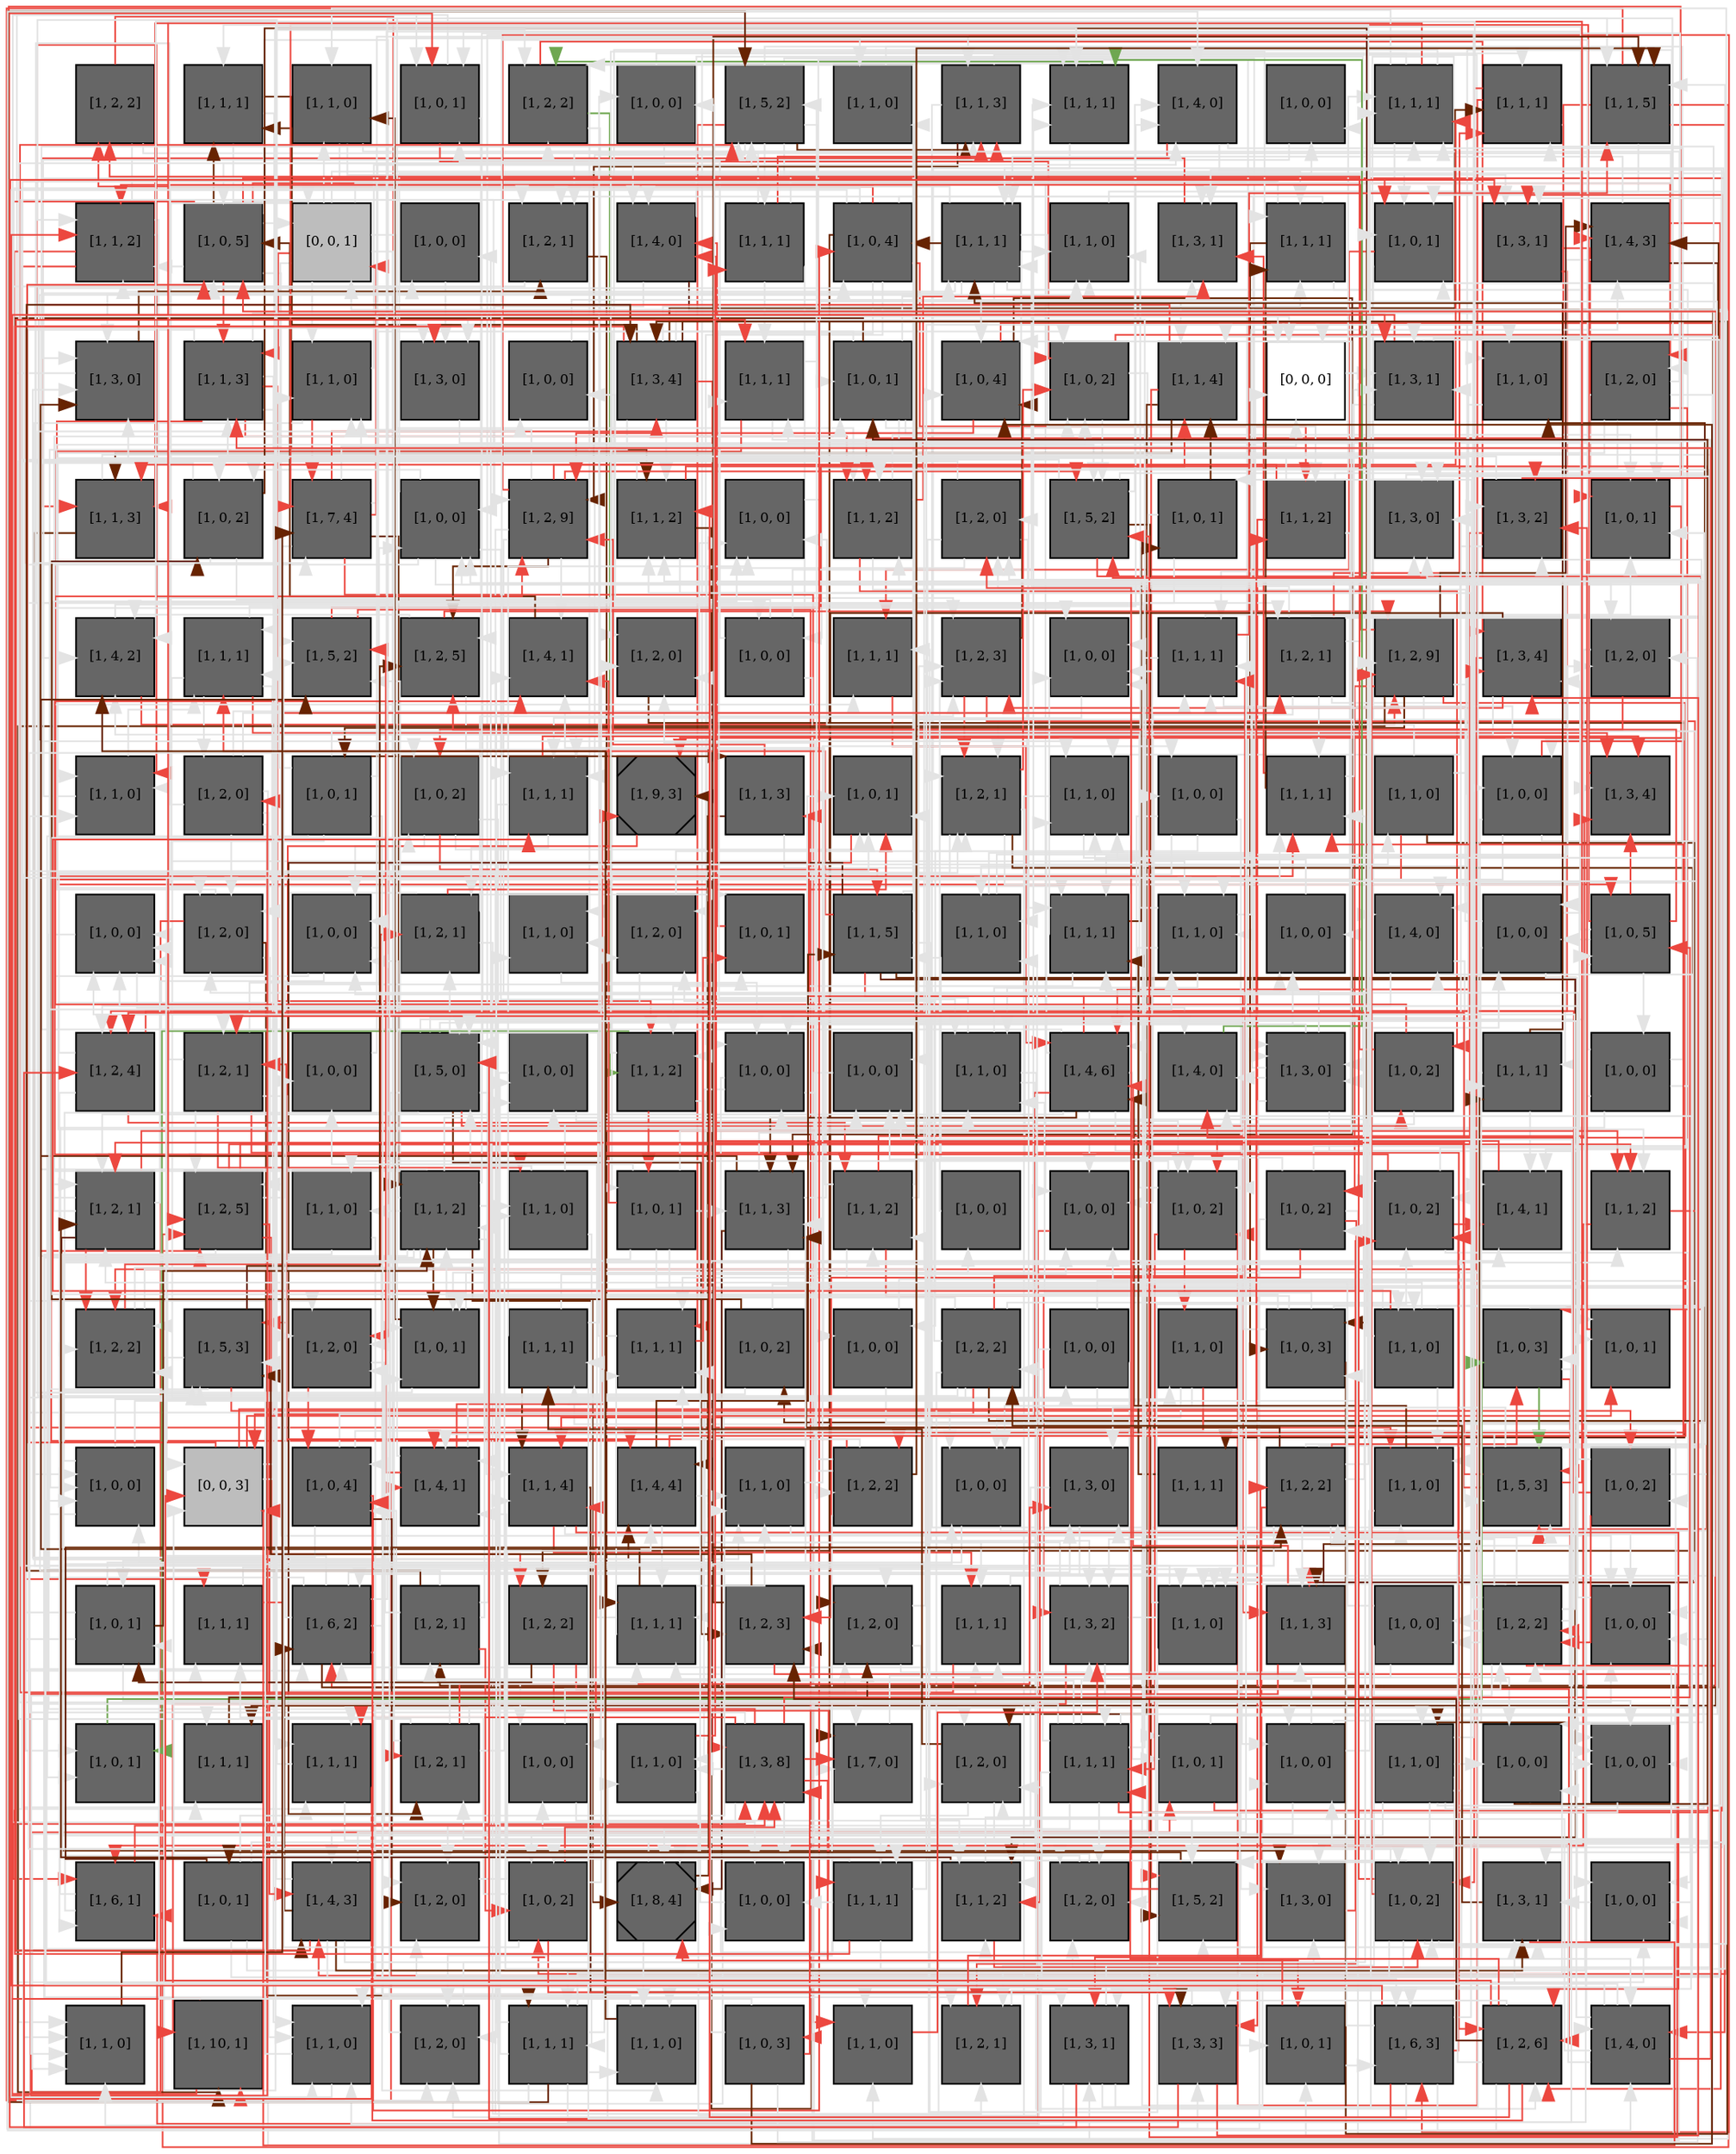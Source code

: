 digraph layout  {
rankdir=TB;
splines=ortho;
node [fixedsize=false, style=filled, width="0.6"];
edge [constraint=false];
0 [fillcolor="#666666", fontsize=8, label="[1, 2, 2]", shape=square, tooltip="name:  GADD45B ,\nin_degree: 2,\nout_degree: 3"];
1 [fillcolor="#666666", fontsize=8, label="[1, 1, 1]", shape=square, tooltip="name:  RIAM ,\nin_degree: 3,\nout_degree: 3"];
2 [fillcolor="#666666", fontsize=8, label="[1, 1, 0]", shape=square, tooltip="name:  Gads ,\nin_degree: 3,\nout_degree: 3"];
3 [fillcolor="#666666", fontsize=8, label="[1, 0, 1]", shape=square, tooltip="name: ECM,\nin_degree: 4,\nout_degree: 3"];
4 [fillcolor="#666666", fontsize=8, label="[1, 2, 2]", shape=square, tooltip="name:  TGFBR ,\nin_degree: 4,\nout_degree: 3"];
5 [fillcolor="#666666", fontsize=8, label="[1, 0, 0]", shape=square, tooltip="name:  Galpha_QL ,\nin_degree: 2,\nout_degree: 2"];
6 [fillcolor="#666666", fontsize=8, label="[1, 5, 2]", shape=square, tooltip="name:  IL2RA ,\nin_degree: 5,\nout_degree: 8"];
7 [fillcolor="#666666", fontsize=8, label="[1, 1, 0]", shape=square, tooltip="name:  ERM ,\nin_degree: 2,\nout_degree: 1"];
8 [fillcolor="#666666", fontsize=8, label="[1, 1, 3]", shape=square, tooltip="name:  ITAMS ,\nin_degree: 5,\nout_degree: 3"];
9 [fillcolor="#666666", fontsize=8, label="[1, 1, 1]", shape=square, tooltip="name:  Sos ,\nin_degree: 5,\nout_degree: 3"];
10 [fillcolor="#666666", fontsize=8, label="[1, 4, 0]", shape=square, tooltip="name:  JNK ,\nin_degree: 4,\nout_degree: 3"];
11 [fillcolor="#666666", fontsize=8, label="[1, 0, 0]", shape=square, tooltip="name: IFNGR2,\nin_degree: 2,\nout_degree: 1"];
12 [fillcolor="#666666", fontsize=8, label="[1, 1, 1]", shape=square, tooltip="name:  IL18R1 ,\nin_degree: 5,\nout_degree: 5"];
13 [fillcolor="#666666", fontsize=8, label="[1, 1, 1]", shape=square, tooltip="name:  BRAF ,\nin_degree: 4,\nout_degree: 3"];
14 [fillcolor="#666666", fontsize=8, label="[1, 1, 5]", shape=square, tooltip="name:  STAT6 ,\nin_degree: 5,\nout_degree: 5"];
15 [fillcolor="#666666", fontsize=8, label="[1, 1, 2]", shape=square, tooltip="name:  MEK3 ,\nin_degree: 5,\nout_degree: 4"];
16 [fillcolor="#666666", fontsize=8, label="[1, 0, 5]", shape=square, tooltip="name:  CGC ,\nin_degree: 5,\nout_degree: 9"];
17 [fillcolor="#bdbdbd", fontsize=8, label="[0, 0, 1]", shape=square, tooltip="name: None,\nin_degree: 4,\nout_degree: 9"];
18 [fillcolor="#666666", fontsize=8, label="[1, 0, 0]", shape=square, tooltip="name:  IL21_e ,\nin_degree: 2,\nout_degree: 1"];
19 [fillcolor="#666666", fontsize=8, label="[1, 2, 1]", shape=square, tooltip="name:  LIMK ,\nin_degree: 4,\nout_degree: 2"];
20 [fillcolor="#666666", fontsize=8, label="[1, 4, 0]", shape=square, tooltip="name:  Rap1 ,\nin_degree: 4,\nout_degree: 3"];
21 [fillcolor="#666666", fontsize=8, label="[1, 1, 1]", shape=square, tooltip="name:  GSK-3b ,\nin_degree: 2,\nout_degree: 5"];
22 [fillcolor="#666666", fontsize=8, label="[1, 0, 4]", shape=square, tooltip="name: IL23_e,\nin_degree: 3,\nout_degree: 8"];
23 [fillcolor="#666666", fontsize=8, label="[1, 1, 1]", shape=square, tooltip="name:  ICOS ,\nin_degree: 5,\nout_degree: 7"];
24 [fillcolor="#666666", fontsize=8, label="[1, 1, 0]", shape=square, tooltip="name:  IRF4 ,\nin_degree: 4,\nout_degree: 1"];
25 [fillcolor="#666666", fontsize=8, label="[1, 3, 1]", shape=square, tooltip="name:  AP1 ,\nin_degree: 5,\nout_degree: 1"];
26 [fillcolor="#666666", fontsize=8, label="[1, 1, 1]", shape=square, tooltip="name:  EPAC ,\nin_degree: 4,\nout_degree: 4"];
27 [fillcolor="#666666", fontsize=8, label="[1, 0, 1]", shape=square, tooltip="name: CAV1_ACTIVATOR,\nin_degree: 5,\nout_degree: 2"];
28 [fillcolor="#666666", fontsize=8, label="[1, 3, 1]", shape=square, tooltip="name:  Shc1 ,\nin_degree: 4,\nout_degree: 2"];
29 [fillcolor="#666666", fontsize=8, label="[1, 4, 3]", shape=square, tooltip="name:  IFNGR ,\nin_degree: 4,\nout_degree: 4"];
30 [fillcolor="#666666", fontsize=8, label="[1, 3, 0]", shape=square, tooltip="name:  PAK ,\nin_degree: 5,\nout_degree: 2"];
31 [fillcolor="#666666", fontsize=8, label="[1, 1, 3]", shape=square, tooltip="name:  IRSp53 ,\nin_degree: 4,\nout_degree: 7"];
32 [fillcolor="#666666", fontsize=8, label="[1, 1, 0]", shape=square, tooltip="name:  Profilin ,\nin_degree: 4,\nout_degree: 3"];
33 [fillcolor="#666666", fontsize=8, label="[1, 3, 0]", shape=square, tooltip="name:  IL21 ,\nin_degree: 4,\nout_degree: 1"];
34 [fillcolor="#666666", fontsize=8, label="[1, 0, 0]", shape=square, tooltip="name: IFNGR1,\nin_degree: 2,\nout_degree: 1"];
35 [fillcolor="#666666", fontsize=8, label="[1, 3, 4]", shape=square, tooltip="name:  IL27R ,\nin_degree: 3,\nout_degree: 9"];
36 [fillcolor="#666666", fontsize=8, label="[1, 1, 1]", shape=square, tooltip="name:  IL4RA_HIGH ,\nin_degree: 4,\nout_degree: 3"];
37 [fillcolor="#666666", fontsize=8, label="[1, 0, 1]", shape=square, tooltip="name:  GP130 ,\nin_degree: 3,\nout_degree: 6"];
38 [fillcolor="#666666", fontsize=8, label="[1, 0, 4]", shape=square, tooltip="name:  IL12_e ,\nin_degree: 5,\nout_degree: 3"];
39 [fillcolor="#666666", fontsize=8, label="[1, 0, 2]", shape=square, tooltip="name:  IL6RA ,\nin_degree: 5,\nout_degree: 3"];
40 [fillcolor="#666666", fontsize=8, label="[1, 1, 4]", shape=square, tooltip="name:  SYK ,\nin_degree: 4,\nout_degree: 4"];
41 [fillcolor="#FFFFFF", fontsize=8, label="[0, 0, 0]", shape=square, tooltip="name: None,\nin_degree: 5,\nout_degree: 1"];
42 [fillcolor="#666666", fontsize=8, label="[1, 3, 1]", shape=square, tooltip="name:  IKKcomplex ,\nin_degree: 5,\nout_degree: 4"];
43 [fillcolor="#666666", fontsize=8, label="[1, 1, 0]", shape=square, tooltip="name:  Galpha_iR ,\nin_degree: 3,\nout_degree: 1"];
44 [fillcolor="#666666", fontsize=8, label="[1, 2, 0]", shape=square, tooltip="name:  proliferation ,\nin_degree: 2,\nout_degree: 7"];
45 [fillcolor="#666666", fontsize=8, label="[1, 1, 3]", shape=square, tooltip="name:  ATF2 ,\nin_degree: 4,\nout_degree: 2"];
46 [fillcolor="#666666", fontsize=8, label="[1, 0, 2]", shape=square, tooltip="name:  IL27_e ,\nin_degree: 3,\nout_degree: 4"];
47 [fillcolor="#666666", fontsize=8, label="[1, 7, 4]", shape=square, tooltip="name:  FOXP3 ,\nin_degree: 4,\nout_degree: 7"];
48 [fillcolor="#666666", fontsize=8, label="[1, 0, 0]", shape=square, tooltip="name:  alpha_13L ,\nin_degree: 4,\nout_degree: 5"];
49 [fillcolor="#666666", fontsize=8, label="[1, 2, 9]", shape=square, tooltip="name:  Crk ,\nin_degree: 5,\nout_degree: 8"];
50 [fillcolor="#666666", fontsize=8, label="[1, 1, 2]", shape=square, tooltip="name:  BCL10_Malt1 ,\nin_degree: 5,\nout_degree: 4"];
51 [fillcolor="#666666", fontsize=8, label="[1, 0, 0]", shape=square, tooltip="name: alpha_13L,\nin_degree: 4,\nout_degree: 1"];
52 [fillcolor="#666666", fontsize=8, label="[1, 1, 2]", shape=square, tooltip="name:  ERK ,\nin_degree: 5,\nout_degree: 4"];
53 [fillcolor="#666666", fontsize=8, label="[1, 2, 0]", shape=square, tooltip="name:  RhoA ,\nin_degree: 4,\nout_degree: 4"];
54 [fillcolor="#666666", fontsize=8, label="[1, 5, 2]", shape=square, tooltip="name:  rac1 ,\nin_degree: 5,\nout_degree: 5"];
55 [fillcolor="#666666", fontsize=8, label="[1, 0, 1]", shape=square, tooltip="name:  IFNG_e ,\nin_degree: 2,\nout_degree: 3"];
56 [fillcolor="#666666", fontsize=8, label="[1, 1, 2]", shape=square, tooltip="name:  IKB ,\nin_degree: 3,\nout_degree: 5"];
57 [fillcolor="#666666", fontsize=8, label="[1, 3, 0]", shape=square, tooltip="name:  TGFB ,\nin_degree: 5,\nout_degree: 1"];
58 [fillcolor="#666666", fontsize=8, label="[1, 3, 2]", shape=square, tooltip="name:  TBET ,\nin_degree: 4,\nout_degree: 5"];
59 [fillcolor="#666666", fontsize=8, label="[1, 0, 1]", shape=square, tooltip="name: GP130,\nin_degree: 5,\nout_degree: 1"];
60 [fillcolor="#666666", fontsize=8, label="[1, 4, 2]", shape=square, tooltip="name:  IL4R_HIGH ,\nin_degree: 5,\nout_degree: 2"];
61 [fillcolor="#666666", fontsize=8, label="[1, 1, 1]", shape=square, tooltip="name:  PDK1 ,\nin_degree: 4,\nout_degree: 5"];
62 [fillcolor="#666666", fontsize=8, label="[1, 5, 2]", shape=square, tooltip="name:  IL2R ,\nin_degree: 5,\nout_degree: 2"];
63 [fillcolor="#666666", fontsize=8, label="[1, 2, 5]", shape=square, tooltip="name:  GADD45G ,\nin_degree: 4,\nout_degree: 3"];
64 [fillcolor="#666666", fontsize=8, label="[1, 4, 1]", shape=square, tooltip="name:  IL4R ,\nin_degree: 5,\nout_degree: 1"];
65 [fillcolor="#666666", fontsize=8, label="[1, 2, 0]", shape=square, tooltip="name:  WAVE-2 ,\nin_degree: 4,\nout_degree: 1"];
66 [fillcolor="#666666", fontsize=8, label="[1, 0, 0]", shape=square, tooltip="name:  MHC_II ,\nin_degree: 2,\nout_degree: 4"];
67 [fillcolor="#666666", fontsize=8, label="[1, 1, 1]", shape=square, tooltip="name:  SOCS3 ,\nin_degree: 3,\nout_degree: 1"];
68 [fillcolor="#666666", fontsize=8, label="[1, 2, 3]", shape=square, tooltip="name:  P38 ,\nin_degree: 5,\nout_degree: 3"];
69 [fillcolor="#666666", fontsize=8, label="[1, 0, 0]", shape=square, tooltip="name: IL15RA,\nin_degree: 5,\nout_degree: 1"];
70 [fillcolor="#666666", fontsize=8, label="[1, 1, 1]", shape=square, tooltip="name:  Dec2 ,\nin_degree: 5,\nout_degree: 4"];
71 [fillcolor="#666666", fontsize=8, label="[1, 2, 1]", shape=square, tooltip="name:  DAG ,\nin_degree: 2,\nout_degree: 8"];
72 [fillcolor="#666666", fontsize=8, label="[1, 2, 9]", shape=square, tooltip="name:  MEKK4 ,\nin_degree: 4,\nout_degree: 8"];
73 [fillcolor="#666666", fontsize=8, label="[1, 3, 4]", shape=square, tooltip="name:  RORGT ,\nin_degree: 4,\nout_degree: 4"];
74 [fillcolor="#666666", fontsize=8, label="[1, 2, 0]", shape=square, tooltip="name:  TCR ,\nin_degree: 3,\nout_degree: 2"];
75 [fillcolor="#666666", fontsize=8, label="[1, 1, 0]", shape=square, tooltip="name:  MKK7 ,\nin_degree: 4,\nout_degree: 2"];
76 [fillcolor="#666666", fontsize=8, label="[1, 2, 0]", shape=square, tooltip="name:  Bintegrin ,\nin_degree: 2,\nout_degree: 7"];
77 [fillcolor="#666666", fontsize=8, label="[1, 0, 1]", shape=square, tooltip="name:  IL23_e ,\nin_degree: 1,\nout_degree: 7"];
78 [fillcolor="#666666", fontsize=8, label="[1, 0, 2]", shape=square, tooltip="name:  ECM ,\nin_degree: 3,\nout_degree: 4"];
79 [fillcolor="#666666", fontsize=8, label="[1, 1, 1]", shape=square, tooltip="name:  SMAD3 ,\nin_degree: 5,\nout_degree: 3"];
80 [fillcolor="#666666", fontsize=8, label="[1, 9, 3]", shape=Msquare, tooltip="name:  IL17 ,\nin_degree: 3,\nout_degree: 1"];
81 [fillcolor="#666666", fontsize=8, label="[1, 1, 3]", shape=square, tooltip="name:  Paxillin ,\nin_degree: 2,\nout_degree: 3"];
82 [fillcolor="#666666", fontsize=8, label="[1, 0, 1]", shape=square, tooltip="name: IL27_e,\nin_degree: 5,\nout_degree: 1"];
83 [fillcolor="#666666", fontsize=8, label="[1, 2, 1]", shape=square, tooltip="name:  SHP2 ,\nin_degree: 5,\nout_degree: 5"];
84 [fillcolor="#666666", fontsize=8, label="[1, 1, 0]", shape=square, tooltip="name:  IRAK1 ,\nin_degree: 5,\nout_degree: 2"];
85 [fillcolor="#666666", fontsize=8, label="[1, 0, 0]", shape=square, tooltip="name:  IL15RA ,\nin_degree: 2,\nout_degree: 4"];
86 [fillcolor="#666666", fontsize=8, label="[1, 1, 1]", shape=square, tooltip="name:  G_Actin ,\nin_degree: 5,\nout_degree: 3"];
87 [fillcolor="#666666", fontsize=8, label="[1, 1, 0]", shape=square, tooltip="name:  LAT ,\nin_degree: 1,\nout_degree: 4"];
88 [fillcolor="#666666", fontsize=8, label="[1, 0, 0]", shape=square, tooltip="name:  IL2_e ,\nin_degree: 3,\nout_degree: 4"];
89 [fillcolor="#666666", fontsize=8, label="[1, 3, 4]", shape=square, tooltip="name:  PLCg ,\nin_degree: 5,\nout_degree: 1"];
90 [fillcolor="#666666", fontsize=8, label="[1, 0, 0]", shape=square, tooltip="name:  IL10_e ,\nin_degree: 5,\nout_degree: 2"];
91 [fillcolor="#666666", fontsize=8, label="[1, 2, 0]", shape=square, tooltip="name:  NFKB ,\nin_degree: 4,\nout_degree: 4"];
92 [fillcolor="#666666", fontsize=8, label="[1, 0, 0]", shape=square, tooltip="name: Galpha_iL,\nin_degree: 4,\nout_degree: 3"];
93 [fillcolor="#666666", fontsize=8, label="[1, 2, 1]", shape=square, tooltip="name:  Ras ,\nin_degree: 3,\nout_degree: 5"];
94 [fillcolor="#666666", fontsize=8, label="[1, 1, 0]", shape=square, tooltip="name:  PKC ,\nin_degree: 3,\nout_degree: 1"];
95 [fillcolor="#666666", fontsize=8, label="[1, 2, 0]", shape=square, tooltip="name:  SOCS1 ,\nin_degree: 3,\nout_degree: 2"];
96 [fillcolor="#666666", fontsize=8, label="[1, 0, 1]", shape=square, tooltip="name: IL18_e,\nin_degree: 3,\nout_degree: 1"];
97 [fillcolor="#666666", fontsize=8, label="[1, 1, 5]", shape=square, tooltip="name:  CD3 ,\nin_degree: 3,\nout_degree: 8"];
98 [fillcolor="#666666", fontsize=8, label="[1, 1, 0]", shape=square, tooltip="name:  NIK ,\nin_degree: 3,\nout_degree: 2"];
99 [fillcolor="#666666", fontsize=8, label="[1, 1, 1]", shape=square, tooltip="name:  adenyl_cyclase ,\nin_degree: 5,\nout_degree: 3"];
100 [fillcolor="#666666", fontsize=8, label="[1, 1, 0]", shape=square, tooltip="name:  IRF1 ,\nin_degree: 4,\nout_degree: 4"];
101 [fillcolor="#666666", fontsize=8, label="[1, 0, 0]", shape=square, tooltip="name: IFNB_e,\nin_degree: 3,\nout_degree: 1"];
102 [fillcolor="#666666", fontsize=8, label="[1, 4, 0]", shape=square, tooltip="name:  IL21R ,\nin_degree: 4,\nout_degree: 2"];
103 [fillcolor="#666666", fontsize=8, label="[1, 0, 0]", shape=square, tooltip="name: IL27RA,\nin_degree: 3,\nout_degree: 4"];
104 [fillcolor="#666666", fontsize=8, label="[1, 0, 5]", shape=square, tooltip="name:  APC ,\nin_degree: 3,\nout_degree: 7"];
105 [fillcolor="#666666", fontsize=8, label="[1, 2, 4]", shape=square, tooltip="name:  GAB2 ,\nin_degree: 4,\nout_degree: 4"];
106 [fillcolor="#666666", fontsize=8, label="[1, 2, 1]", shape=square, tooltip="name:  CD28 ,\nin_degree: 3,\nout_degree: 6"];
107 [fillcolor="#666666", fontsize=8, label="[1, 0, 0]", shape=square, tooltip="name: IL10_e,\nin_degree: 2,\nout_degree: 1"];
108 [fillcolor="#666666", fontsize=8, label="[1, 5, 0]", shape=square, tooltip="name:  NFAT ,\nin_degree: 5,\nout_degree: 8"];
109 [fillcolor="#666666", fontsize=8, label="[1, 0, 0]", shape=square, tooltip="name: CGC,\nin_degree: 3,\nout_degree: 2"];
110 [fillcolor="#666666", fontsize=8, label="[1, 1, 2]", shape=square, tooltip="name:  cAMP ,\nin_degree: 4,\nout_degree: 4"];
111 [fillcolor="#666666", fontsize=8, label="[1, 0, 0]", shape=square, tooltip="name:  CAV1_ACTIVATOR ,\nin_degree: 4,\nout_degree: 3"];
112 [fillcolor="#666666", fontsize=8, label="[1, 0, 0]", shape=square, tooltip="name: IL2RB,\nin_degree: 4,\nout_degree: 1"];
113 [fillcolor="#666666", fontsize=8, label="[1, 1, 0]", shape=square, tooltip="name:  Galpha12_13R ,\nin_degree: 4,\nout_degree: 4"];
114 [fillcolor="#666666", fontsize=8, label="[1, 4, 6]", shape=square, tooltip="name:  IL15R ,\nin_degree: 5,\nout_degree: 9"];
115 [fillcolor="#666666", fontsize=8, label="[1, 4, 0]", shape=square, tooltip="name:  IL10R ,\nin_degree: 4,\nout_degree: 1"];
116 [fillcolor="#666666", fontsize=8, label="[1, 3, 0]", shape=square, tooltip="name:  CAV1_scaffold ,\nin_degree: 4,\nout_degree: 6"];
117 [fillcolor="#666666", fontsize=8, label="[1, 0, 2]", shape=square, tooltip="name: GalphaS_L,\nin_degree: 2,\nout_degree: 3"];
118 [fillcolor="#666666", fontsize=8, label="[1, 1, 1]", shape=square, tooltip="name:  PIP3_345 ,\nin_degree: 3,\nout_degree: 3"];
119 [fillcolor="#666666", fontsize=8, label="[1, 0, 0]", shape=square, tooltip="name:  GalphaS_L ,\nin_degree: 1,\nout_degree: 5"];
120 [fillcolor="#666666", fontsize=8, label="[1, 2, 1]", shape=square, tooltip="name:  RhoGEF ,\nin_degree: 5,\nout_degree: 6"];
121 [fillcolor="#666666", fontsize=8, label="[1, 2, 5]", shape=square, tooltip="name:  Src ,\nin_degree: 5,\nout_degree: 6"];
122 [fillcolor="#666666", fontsize=8, label="[1, 1, 0]", shape=square, tooltip="name:  IL4RA ,\nin_degree: 2,\nout_degree: 2"];
123 [fillcolor="#666666", fontsize=8, label="[1, 1, 2]", shape=square, tooltip="name:  IFNBR ,\nin_degree: 4,\nout_degree: 13"];
124 [fillcolor="#666666", fontsize=8, label="[1, 1, 0]", shape=square, tooltip="name:  Calcineurin ,\nin_degree: 3,\nout_degree: 3"];
125 [fillcolor="#666666", fontsize=8, label="[1, 0, 1]", shape=square, tooltip="name:  B7 ,\nin_degree: 2,\nout_degree: 7"];
126 [fillcolor="#666666", fontsize=8, label="[1, 1, 3]", shape=square, tooltip="name:  Nck ,\nin_degree: 5,\nout_degree: 5"];
127 [fillcolor="#666666", fontsize=8, label="[1, 1, 2]", shape=square, tooltip="name:  ITK ,\nin_degree: 3,\nout_degree: 6"];
128 [fillcolor="#666666", fontsize=8, label="[1, 0, 0]", shape=square, tooltip="name: IL6_e,\nin_degree: 1,\nout_degree: 1"];
129 [fillcolor="#666666", fontsize=8, label="[1, 0, 0]", shape=square, tooltip="name:  IFNGR2 ,\nin_degree: 5,\nout_degree: 1"];
130 [fillcolor="#666666", fontsize=8, label="[1, 0, 2]", shape=square, tooltip="name: IFNG_e,\nin_degree: 5,\nout_degree: 4"];
131 [fillcolor="#666666", fontsize=8, label="[1, 0, 2]", shape=square, tooltip="name: IL6RA,\nin_degree: 2,\nout_degree: 6"];
132 [fillcolor="#666666", fontsize=8, label="[1, 0, 2]", shape=square, tooltip="name: TGFB_e,\nin_degree: 5,\nout_degree: 4"];
133 [fillcolor="#666666", fontsize=8, label="[1, 4, 1]", shape=square, tooltip="name:  IL22 ,\nin_degree: 5,\nout_degree: 1"];
134 [fillcolor="#666666", fontsize=8, label="[1, 1, 2]", shape=square, tooltip="name:  was ,\nin_degree: 4,\nout_degree: 2"];
135 [fillcolor="#666666", fontsize=8, label="[1, 2, 2]", shape=square, tooltip="name:  Cas ,\nin_degree: 5,\nout_degree: 3"];
136 [fillcolor="#666666", fontsize=8, label="[1, 5, 3]", shape=square, tooltip="name:  JAK1 ,\nin_degree: 5,\nout_degree: 4"];
137 [fillcolor="#666666", fontsize=8, label="[1, 2, 0]", shape=square, tooltip="name:  Cdc42 ,\nin_degree: 5,\nout_degree: 2"];
138 [fillcolor="#666666", fontsize=8, label="[1, 0, 1]", shape=square, tooltip="name: IL2_e,\nin_degree: 5,\nout_degree: 3"];
139 [fillcolor="#666666", fontsize=8, label="[1, 1, 1]", shape=square, tooltip="name:  RAF1 ,\nin_degree: 3,\nout_degree: 4"];
140 [fillcolor="#666666", fontsize=8, label="[1, 1, 1]", shape=square, tooltip="name:  C3G ,\nin_degree: 5,\nout_degree: 2"];
141 [fillcolor="#666666", fontsize=8, label="[1, 0, 2]", shape=square, tooltip="name:  IL27RA ,\nin_degree: 1,\nout_degree: 3"];
142 [fillcolor="#666666", fontsize=8, label="[1, 0, 0]", shape=square, tooltip="name: IL15_e,\nin_degree: 2,\nout_degree: 2"];
143 [fillcolor="#666666", fontsize=8, label="[1, 2, 2]", shape=square, tooltip="name:  RUNX3 ,\nin_degree: 2,\nout_degree: 9"];
144 [fillcolor="#666666", fontsize=8, label="[1, 0, 0]", shape=square, tooltip="name: APC,\nin_degree: 1,\nout_degree: 4"];
145 [fillcolor="#666666", fontsize=8, label="[1, 1, 0]", shape=square, tooltip="name:  Ca2+ ,\nin_degree: 2,\nout_degree: 3"];
146 [fillcolor="#666666", fontsize=8, label="[1, 0, 3]", shape=square, tooltip="name:  IL15_e ,\nin_degree: 3,\nout_degree: 6"];
147 [fillcolor="#666666", fontsize=8, label="[1, 1, 0]", shape=square, tooltip="name:  TRAF6 ,\nin_degree: 2,\nout_degree: 6"];
148 [fillcolor="#666666", fontsize=8, label="[1, 0, 3]", shape=square, tooltip="name:  IL9_e ,\nin_degree: 4,\nout_degree: 4"];
149 [fillcolor="#666666", fontsize=8, label="[1, 0, 1]", shape=square, tooltip="name: Galpha_QL,\nin_degree: 3,\nout_degree: 1"];
150 [fillcolor="#666666", fontsize=8, label="[1, 0, 0]", shape=square, tooltip="name:  IL10RB ,\nin_degree: 4,\nout_degree: 4"];
151 [fillcolor="#bdbdbd", fontsize=8, label="[0, 0, 3]", shape=square, tooltip="name: None,\nin_degree: 5,\nout_degree: 5"];
152 [fillcolor="#666666", fontsize=8, label="[1, 0, 4]", shape=square, tooltip="name:  TGFB_e ,\nin_degree: 4,\nout_degree: 5"];
153 [fillcolor="#666666", fontsize=8, label="[1, 4, 1]", shape=square, tooltip="name:  IL10 ,\nin_degree: 5,\nout_degree: 4"];
154 [fillcolor="#666666", fontsize=8, label="[1, 1, 4]", shape=square, tooltip="name:  Vav ,\nin_degree: 5,\nout_degree: 4"];
155 [fillcolor="#666666", fontsize=8, label="[1, 4, 4]", shape=square, tooltip="name:  STAT4 ,\nin_degree: 4,\nout_degree: 4"];
156 [fillcolor="#666666", fontsize=8, label="[1, 1, 0]", shape=square, tooltip="name:  MLC ,\nin_degree: 4,\nout_degree: 2"];
157 [fillcolor="#666666", fontsize=8, label="[1, 2, 2]", shape=square, tooltip="name:  CARMA1 ,\nin_degree: 2,\nout_degree: 6"];
158 [fillcolor="#666666", fontsize=8, label="[1, 0, 0]", shape=square, tooltip="name: IL22_e,\nin_degree: 4,\nout_degree: 2"];
159 [fillcolor="#666666", fontsize=8, label="[1, 3, 0]", shape=square, tooltip="name:  IL23 ,\nin_degree: 4,\nout_degree: 2"];
160 [fillcolor="#666666", fontsize=8, label="[1, 1, 1]", shape=square, tooltip="name:  GalphaS_R ,\nin_degree: 1,\nout_degree: 1"];
161 [fillcolor="#666666", fontsize=8, label="[1, 2, 2]", shape=square, tooltip="name:  STAT5_HIGH ,\nin_degree: 3,\nout_degree: 10"];
162 [fillcolor="#666666", fontsize=8, label="[1, 1, 0]", shape=square, tooltip="name:  IL12RB2 ,\nin_degree: 4,\nout_degree: 2"];
163 [fillcolor="#666666", fontsize=8, label="[1, 5, 3]", shape=square, tooltip="name:  STAT3 ,\nin_degree: 5,\nout_degree: 6"];
164 [fillcolor="#666666", fontsize=8, label="[1, 0, 2]", shape=square, tooltip="name:  IL4_e ,\nin_degree: 2,\nout_degree: 4"];
165 [fillcolor="#666666", fontsize=8, label="[1, 0, 1]", shape=square, tooltip="name:  IFNB_e ,\nin_degree: 3,\nout_degree: 5"];
166 [fillcolor="#666666", fontsize=8, label="[1, 1, 1]", shape=square, tooltip="name:  IP3 ,\nin_degree: 3,\nout_degree: 2"];
167 [fillcolor="#666666", fontsize=8, label="[1, 6, 2]", shape=square, tooltip="name:  IL23R ,\nin_degree: 5,\nout_degree: 8"];
168 [fillcolor="#666666", fontsize=8, label="[1, 2, 1]", shape=square, tooltip="name:  ZAP-70 ,\nin_degree: 2,\nout_degree: 6"];
169 [fillcolor="#666666", fontsize=8, label="[1, 2, 2]", shape=square, tooltip="name:  Grb2 ,\nin_degree: 2,\nout_degree: 3"];
170 [fillcolor="#666666", fontsize=8, label="[1, 1, 1]", shape=square, tooltip="name:  RASgrp ,\nin_degree: 5,\nout_degree: 4"];
171 [fillcolor="#666666", fontsize=8, label="[1, 2, 3]", shape=square, tooltip="name:  FAK_576_577 ,\nin_degree: 4,\nout_degree: 3"];
172 [fillcolor="#666666", fontsize=8, label="[1, 2, 0]", shape=square, tooltip="name:  F_Actin ,\nin_degree: 4,\nout_degree: 3"];
173 [fillcolor="#666666", fontsize=8, label="[1, 1, 1]", shape=square, tooltip="name:  PKA ,\nin_degree: 4,\nout_degree: 2"];
174 [fillcolor="#666666", fontsize=8, label="[1, 3, 2]", shape=square, tooltip="name:  FYN ,\nin_degree: 5,\nout_degree: 4"];
175 [fillcolor="#666666", fontsize=8, label="[1, 1, 0]", shape=square, tooltip="name:  ROCK ,\nin_degree: 4,\nout_degree: 3"];
176 [fillcolor="#666666", fontsize=8, label="[1, 1, 3]", shape=square, tooltip="name:  Galpha_Q ,\nin_degree: 5,\nout_degree: 3"];
177 [fillcolor="#666666", fontsize=8, label="[1, 0, 0]", shape=square, tooltip="name: IL10RB,\nin_degree: 2,\nout_degree: 3"];
178 [fillcolor="#666666", fontsize=8, label="[1, 2, 2]", shape=square, tooltip="name:  IL9R ,\nin_degree: 4,\nout_degree: 11"];
179 [fillcolor="#666666", fontsize=8, label="[1, 0, 0]", shape=square, tooltip="name:  IL10RA ,\nin_degree: 5,\nout_degree: 1"];
180 [fillcolor="#666666", fontsize=8, label="[1, 0, 1]", shape=square, tooltip="name: IL12_e,\nin_degree: 3,\nout_degree: 1"];
181 [fillcolor="#666666", fontsize=8, label="[1, 1, 1]", shape=square, tooltip="name:  MEK6 ,\nin_degree: 3,\nout_degree: 1"];
182 [fillcolor="#666666", fontsize=8, label="[1, 1, 1]", shape=square, tooltip="name:  MEK4 ,\nin_degree: 4,\nout_degree: 3"];
183 [fillcolor="#666666", fontsize=8, label="[1, 2, 1]", shape=square, tooltip="name:  JAK2 ,\nin_degree: 3,\nout_degree: 6"];
184 [fillcolor="#666666", fontsize=8, label="[1, 0, 0]", shape=square, tooltip="name:  IL22_e ,\nin_degree: 3,\nout_degree: 2"];
185 [fillcolor="#666666", fontsize=8, label="[1, 1, 0]", shape=square, tooltip="name:  NOS2A ,\nin_degree: 3,\nout_degree: 2"];
186 [fillcolor="#666666", fontsize=8, label="[1, 3, 8]", shape=square, tooltip="name:  MEK1_2 ,\nin_degree: 5,\nout_degree: 8"];
187 [fillcolor="#666666", fontsize=8, label="[1, 7, 0]", shape=square, tooltip="name:  PI3K ,\nin_degree: 4,\nout_degree: 1"];
188 [fillcolor="#666666", fontsize=8, label="[1, 2, 0]", shape=square, tooltip="name:  Arp2_3 ,\nin_degree: 5,\nout_degree: 3"];
189 [fillcolor="#666666", fontsize=8, label="[1, 1, 1]", shape=square, tooltip="name:  HLX ,\nin_degree: 3,\nout_degree: 10"];
190 [fillcolor="#666666", fontsize=8, label="[1, 0, 1]", shape=square, tooltip="name: B7,\nin_degree: 3,\nout_degree: 2"];
191 [fillcolor="#666666", fontsize=8, label="[1, 0, 0]", shape=square, tooltip="name:  IL18_e ,\nin_degree: 4,\nout_degree: 4"];
192 [fillcolor="#666666", fontsize=8, label="[1, 1, 0]", shape=square, tooltip="name:  JAK3 ,\nin_degree: 2,\nout_degree: 8"];
193 [fillcolor="#666666", fontsize=8, label="[1, 0, 0]", shape=square, tooltip="name:  Galpha_iL ,\nin_degree: 4,\nout_degree: 2"];
194 [fillcolor="#666666", fontsize=8, label="[1, 0, 0]", shape=square, tooltip="name: IL21_e,\nin_degree: 5,\nout_degree: 1"];
195 [fillcolor="#666666", fontsize=8, label="[1, 6, 1]", shape=square, tooltip="name:  STAT5 ,\nin_degree: 4,\nout_degree: 3"];
196 [fillcolor="#666666", fontsize=8, label="[1, 0, 1]", shape=square, tooltip="name:  IL6_e ,\nin_degree: 1,\nout_degree: 5"];
197 [fillcolor="#666666", fontsize=8, label="[1, 4, 3]", shape=square, tooltip="name:  STAT1 ,\nin_degree: 4,\nout_degree: 7"];
198 [fillcolor="#666666", fontsize=8, label="[1, 2, 0]", shape=square, tooltip="name:  Tyk2 ,\nin_degree: 4,\nout_degree: 1"];
199 [fillcolor="#666666", fontsize=8, label="[1, 0, 2]", shape=square, tooltip="name:  IL2RB ,\nin_degree: 4,\nout_degree: 5"];
200 [fillcolor="#666666", fontsize=8, label="[1, 8, 4]", shape=Msquare, tooltip="name:  IL4 ,\nin_degree: 5,\nout_degree: 3"];
201 [fillcolor="#666666", fontsize=8, label="[1, 0, 0]", shape=square, tooltip="name: IL9_e,\nin_degree: 4,\nout_degree: 1"];
202 [fillcolor="#666666", fontsize=8, label="[1, 1, 1]", shape=square, tooltip="name:  PLCb ,\nin_degree: 3,\nout_degree: 5"];
203 [fillcolor="#666666", fontsize=8, label="[1, 1, 2]", shape=square, tooltip="name:  CD26 ,\nin_degree: 5,\nout_degree: 3"];
204 [fillcolor="#666666", fontsize=8, label="[1, 2, 0]", shape=square, tooltip="name:  GFI1 ,\nin_degree: 4,\nout_degree: 2"];
205 [fillcolor="#666666", fontsize=8, label="[1, 5, 2]", shape=square, tooltip="name:  IL2R_HIGH ,\nin_degree: 5,\nout_degree: 2"];
206 [fillcolor="#666666", fontsize=8, label="[1, 3, 0]", shape=square, tooltip="name:  CD4 ,\nin_degree: 4,\nout_degree: 1"];
207 [fillcolor="#666666", fontsize=8, label="[1, 0, 2]", shape=square, tooltip="name:  IFNGR1 ,\nin_degree: 5,\nout_degree: 9"];
208 [fillcolor="#666666", fontsize=8, label="[1, 3, 1]", shape=square, tooltip="name:  GATA3 ,\nin_degree: 5,\nout_degree: 2"];
209 [fillcolor="#666666", fontsize=8, label="[1, 0, 0]", shape=square, tooltip="name: MHC_II,\nin_degree: 4,\nout_degree: 2"];
210 [fillcolor="#666666", fontsize=8, label="[1, 1, 0]", shape=square, tooltip="name:  IL22R ,\nin_degree: 5,\nout_degree: 1"];
211 [fillcolor="#666666", fontsize=8, label="[1, 10, 1]", shape=square, tooltip="name:  IFNG ,\nin_degree: 3,\nout_degree: 2"];
212 [fillcolor="#666666", fontsize=8, label="[1, 1, 0]", shape=square, tooltip="name:  Cofilin ,\nin_degree: 5,\nout_degree: 2"];
213 [fillcolor="#666666", fontsize=8, label="[1, 2, 0]", shape=square, tooltip="name:  Bcl10_Carma1_MALTI ,\nin_degree: 4,\nout_degree: 2"];
214 [fillcolor="#666666", fontsize=8, label="[1, 1, 1]", shape=square, tooltip="name:  AKT ,\nin_degree: 3,\nout_degree: 8"];
215 [fillcolor="#666666", fontsize=8, label="[1, 1, 0]", shape=square, tooltip="name:  FAK_Tyr397 ,\nin_degree: 4,\nout_degree: 2"];
216 [fillcolor="#666666", fontsize=8, label="[1, 0, 3]", shape=square, tooltip="name: IL10RA,\nin_degree: 1,\nout_degree: 5"];
217 [fillcolor="#666666", fontsize=8, label="[1, 1, 0]", shape=square, tooltip="name:  TAK1 ,\nin_degree: 3,\nout_degree: 1"];
218 [fillcolor="#666666", fontsize=8, label="[1, 2, 1]", shape=square, tooltip="name:  SLP-76 ,\nin_degree: 4,\nout_degree: 2"];
219 [fillcolor="#666666", fontsize=8, label="[1, 3, 1]", shape=square, tooltip="name:  IL6R ,\nin_degree: 4,\nout_degree: 5"];
220 [fillcolor="#666666", fontsize=8, label="[1, 3, 3]", shape=square, tooltip="name:  N_WASP ,\nin_degree: 5,\nout_degree: 3"];
221 [fillcolor="#666666", fontsize=8, label="[1, 0, 1]", shape=square, tooltip="name: IL4_e,\nin_degree: 3,\nout_degree: 2"];
222 [fillcolor="#666666", fontsize=8, label="[1, 6, 3]", shape=square, tooltip="name:  IL2 ,\nin_degree: 4,\nout_degree: 7"];
223 [fillcolor="#666666", fontsize=8, label="[1, 2, 6]", shape=square, tooltip="name:  IL12RB1 ,\nin_degree: 5,\nout_degree: 8"];
224 [fillcolor="#666666", fontsize=8, label="[1, 4, 0]", shape=square, tooltip="name:  Lck ,\nin_degree: 4,\nout_degree: 6"];
0 -> 49  [color=grey89, style="penwidth(0.1)", tooltip=" ", weight=1];
0 -> 183  [color="#EC473F", style="penwidth(0.1)", tooltip="108( NFAT ) to 159( IL23 )", weight=1];
0 -> 44  [color=grey89, style="penwidth(0.1)", tooltip=" ", weight=1];
1 -> 50  [color="#672301", style="penwidth(0.1)", tooltip="64( IL4R ) to 14( STAT6 )", weight=1];
1 -> 182  [color=grey89, style="penwidth(0.1)", tooltip=" ", weight=1];
1 -> 17  [color=grey89, style="penwidth(0.1)", tooltip=" ", weight=1];
2 -> 8  [color=grey89, style="penwidth(0.1)", tooltip=" ", weight=1];
2 -> 27  [color=grey89, style="penwidth(0.1)", tooltip=" ", weight=1];
2 -> 129  [color=grey89, style="penwidth(0.1)", tooltip=" ", weight=1];
3 -> 39  [color="#EC473F", style="penwidth(0.1)", tooltip="211( IFNG ) to 29( IFNGR )", weight=1];
3 -> 63  [color=grey89, style="penwidth(0.1)", tooltip=" ", weight=1];
3 -> 172  [color=grey89, style="penwidth(0.1)", tooltip=" ", weight=1];
4 -> 110  [color="#6FA751", style="penwidth(0.1)", tooltip="115( IL10R ) to 163( STAT3 )", weight=1];
4 -> 73  [color="#EC473F", style="penwidth(0.1)", tooltip="9( Sos ) to 93( Ras )", weight=1];
4 -> 184  [color=grey89, style="penwidth(0.1)", tooltip=" ", weight=1];
5 -> 13  [color=grey89, style="penwidth(0.1)", tooltip=" ", weight=1];
5 -> 16  [color=grey89, style="penwidth(0.1)", tooltip=" ", weight=1];
6 -> 21  [color=grey89, style="penwidth(0.1)", tooltip=" ", weight=1];
6 -> 28  [color=grey89, style="penwidth(0.1)", tooltip=" ", weight=1];
6 -> 37  [color=grey89, style="penwidth(0.1)", tooltip=" ", weight=1];
6 -> 79  [color=grey89, style="penwidth(0.1)", tooltip=" ", weight=1];
6 -> 140  [color="#EC473F", style="penwidth(0.1)", tooltip="173( PKA ) to 20( Rap1 )", weight=1];
6 -> 8  [color="#672301", style="penwidth(0.1)", tooltip="91( NFKB ) to 222( IL2 )", weight=1];
6 -> 88  [color=grey89, style="penwidth(0.1)", tooltip=" ", weight=1];
6 -> 116  [color=grey89, style="penwidth(0.1)", tooltip=" ", weight=1];
7 -> 194  [color=grey89, style="penwidth(0.1)", tooltip=" ", weight=1];
8 -> 49  [color="#672301", style="penwidth(0.1)", tooltip="8( ITAMS ) to 168( ZAP-70 )", weight=1];
8 -> 162  [color=grey89, style="penwidth(0.1)", tooltip=" ", weight=1];
8 -> 133  [color=grey89, style="penwidth(0.1)", tooltip=" ", weight=1];
9 -> 4  [color="#6FA751", style="penwidth(0.1)", tooltip="115( IL10R ) to 163( STAT3 )", weight=1];
9 -> 94  [color=grey89, style="penwidth(0.1)", tooltip=" ", weight=1];
9 -> 83  [color=grey89, style="penwidth(0.1)", tooltip=" ", weight=1];
10 -> 45  [color="#EC473F", style="penwidth(0.1)", tooltip="10( JNK ) to 25( AP1 )", weight=1];
10 -> 43  [color=grey89, style="penwidth(0.1)", tooltip=" ", weight=1];
10 -> 12  [color=grey89, style="penwidth(0.1)", tooltip=" ", weight=1];
11 -> 30  [color=grey89, style="penwidth(0.1)", tooltip=" ", weight=1];
12 -> 65  [color=grey89, style="penwidth(0.1)", tooltip=" ", weight=1];
12 -> 60  [color=grey89, style="penwidth(0.1)", tooltip=" ", weight=1];
12 -> 45  [color="#EC473F", style="penwidth(0.1)", tooltip="68( P38 ) to 45( ATF2 )", weight=1];
12 -> 220  [color=grey89, style="penwidth(0.1)", tooltip=" ", weight=1];
12 -> 170  [color=grey89, style="penwidth(0.1)", tooltip=" ", weight=1];
13 -> 130  [color="#EC473F", style="penwidth(0.1)", tooltip="166( IP3 ) to 145( Ca2+ )", weight=1];
13 -> 83  [color=grey89, style="penwidth(0.1)", tooltip=" ", weight=1];
13 -> 207  [color="#EC473F", style="penwidth(0.1)", tooltip="13( BRAF ) to 186( MEK1_2 )", weight=1];
14 -> 121  [color="#EC473F", style="penwidth(0.1)", tooltip="70( Dec2 ) to 208( GATA3 )", weight=1];
14 -> 52  [color="#EC473F", style="penwidth(0.1)", tooltip="14( STAT6 ) to 222( IL2 )", weight=1];
14 -> 153  [color="#EC473F", style="penwidth(0.1)", tooltip="208( GATA3 ) to 153( IL10 )", weight=1];
14 -> 25  [color=grey89, style="penwidth(0.1)", tooltip=" ", weight=1];
14 -> 199  [color="#EC473F", style="penwidth(0.1)", tooltip="171( FAK_576_577 ) to 187( PI3K )", weight=1];
15 -> 68  [color=grey89, style="penwidth(0.1)", tooltip=" ", weight=1];
15 -> 162  [color="#EC473F", style="penwidth(0.1)", tooltip="38( IL12_e ) to 162( IL12RB2 )", weight=1];
15 -> 54  [color=grey89, style="penwidth(0.1)", tooltip=" ", weight=1];
15 -> 186  [color="#EC473F", style="penwidth(0.1)", tooltip="13( BRAF ) to 186( MEK1_2 )", weight=1];
16 -> 1  [color="#672301", style="penwidth(0.1)", tooltip="64( IL4R ) to 14( STAT6 )", weight=1];
16 -> 15  [color=grey89, style="penwidth(0.1)", tooltip=" ", weight=1];
16 -> 17  [color=grey89, style="penwidth(0.1)", tooltip=" ", weight=1];
16 -> 31  [color="#EC473F", style="penwidth(0.1)", tooltip="16( CGC ) to 64( IL4R )", weight=1];
16 -> 224  [color="#EC473F", style="penwidth(0.1)", tooltip="106( CD28 ) to 224( Lck )", weight=1];
16 -> 195  [color="#EC473F", style="penwidth(0.1)", tooltip="136( JAK1 ) to 195( STAT5 )", weight=1];
16 -> 138  [color=grey89, style="penwidth(0.1)", tooltip=" ", weight=1];
16 -> 44  [color="#EC473F", style="penwidth(0.1)", tooltip="161( STAT5_HIGH ) to 44( proliferation )", weight=1];
16 -> 179  [color=grey89, style="penwidth(0.1)", tooltip=" ", weight=1];
17 -> 32  [color=grey89, style="penwidth(0.1)", tooltip=" ", weight=1];
17 -> 52  [color=grey89, style="penwidth(0.1)", tooltip=" ", weight=1];
17 -> 99  [color=grey89, style="penwidth(0.1)", tooltip=" ", weight=1];
17 -> 61  [color=grey89, style="penwidth(0.1)", tooltip=" ", weight=1];
17 -> 102  [color=grey89, style="penwidth(0.1)", tooltip=" ", weight=1];
17 -> 198  [color=grey89, style="penwidth(0.1)", tooltip=" ", weight=1];
17 -> 26  [color=grey89, style="penwidth(0.1)", tooltip=" ", weight=1];
17 -> 31  [color="#EC473F", style="penwidth(0.1)", tooltip="32( Profilin ) to 86( G_Actin )", weight=1];
17 -> 2  [color=grey89, style="penwidth(0.1)", tooltip=" ", weight=1];
18 -> 33  [color=grey89, style="penwidth(0.1)", tooltip=" ", weight=1];
19 -> 170  [color="#672301", style="penwidth(0.1)", tooltip="30( PAK ) to 186( MEK1_2 )", weight=1];
19 -> 212  [color=grey89, style="penwidth(0.1)", tooltip=" ", weight=1];
20 -> 141  [color="#672301", style="penwidth(0.1)", tooltip="20( Rap1 ) to 13( BRAF )", weight=1];
20 -> 48  [color=grey89, style="penwidth(0.1)", tooltip=" ", weight=1];
20 -> 116  [color=grey89, style="penwidth(0.1)", tooltip=" ", weight=1];
21 -> 36  [color=grey89, style="penwidth(0.1)", tooltip=" ", weight=1];
21 -> 8  [color="#EC473F", style="penwidth(0.1)", tooltip="185( NOS2A ) to 54( rac1 )", weight=1];
21 -> 206  [color=grey89, style="penwidth(0.1)", tooltip=" ", weight=1];
21 -> 19  [color=grey89, style="penwidth(0.1)", tooltip=" ", weight=1];
21 -> 108  [color=grey89, style="penwidth(0.1)", tooltip=" ", weight=1];
22 -> 111  [color=grey89, style="penwidth(0.1)", tooltip=" ", weight=1];
22 -> 56  [color="#EC473F", style="penwidth(0.1)", tooltip="137( Cdc42 ) to 220( N_WASP )", weight=1];
22 -> 0  [color="#EC473F", style="penwidth(0.1)", tooltip="38( IL12_e ) to 0( GADD45B )", weight=1];
22 -> 179  [color=grey89, style="penwidth(0.1)", tooltip=" ", weight=1];
22 -> 182  [color=grey89, style="penwidth(0.1)", tooltip=" ", weight=1];
22 -> 95  [color=grey89, style="penwidth(0.1)", tooltip=" ", weight=1];
22 -> 187  [color="#672301", style="penwidth(0.1)", tooltip="83( SHP2 ) to 187( PI3K )", weight=1];
22 -> 116  [color=grey89, style="penwidth(0.1)", tooltip=" ", weight=1];
23 -> 132  [color=grey89, style="penwidth(0.1)", tooltip=" ", weight=1];
23 -> 56  [color=grey89, style="penwidth(0.1)", tooltip=" ", weight=1];
23 -> 22  [color="#672301", style="penwidth(0.1)", tooltip="83( SHP2 ) to 187( PI3K )", weight=1];
23 -> 100  [color=grey89, style="penwidth(0.1)", tooltip=" ", weight=1];
23 -> 75  [color=grey89, style="penwidth(0.1)", tooltip=" ", weight=1];
23 -> 15  [color=grey89, style="penwidth(0.1)", tooltip=" ", weight=1];
23 -> 30  [color=grey89, style="penwidth(0.1)", tooltip=" ", weight=1];
24 -> 200  [color=grey89, style="penwidth(0.1)", tooltip=" ", weight=1];
25 -> 8  [color="#EC473F", style="penwidth(0.1)", tooltip="224( Lck ) to 8( ITAMS )", weight=1];
26 -> 146  [color="#672301", style="penwidth(0.1)", tooltip="86( G_Actin ) to 172( F_Actin )", weight=1];
26 -> 133  [color=grey89, style="penwidth(0.1)", tooltip=" ", weight=1];
26 -> 19  [color=grey89, style="penwidth(0.1)", tooltip=" ", weight=1];
26 -> 137  [color=grey89, style="penwidth(0.1)", tooltip=" ", weight=1];
27 -> 102  [color=grey89, style="penwidth(0.1)", tooltip=" ", weight=1];
27 -> 67  [color="#EC473F", style="penwidth(0.1)", tooltip="199( IL2RB ) to 114( IL15R )", weight=1];
28 -> 59  [color="#EC473F", style="penwidth(0.1)", tooltip="91( NFKB ) to 80( IL17 )", weight=1];
28 -> 105  [color="#EC473F", style="penwidth(0.1)", tooltip="28( Shc1 ) to 169( Grb2 )", weight=1];
29 -> 197  [color="#EC473F", style="penwidth(0.1)", tooltip="35( IL27R ) to 197( STAT1 )", weight=1];
29 -> 23  [color=grey89, style="penwidth(0.1)", tooltip=" ", weight=1];
29 -> 168  [color="#672301", style="penwidth(0.1)", tooltip="37( GP130 ) to 35( IL27R )", weight=1];
29 -> 99  [color=grey89, style="penwidth(0.1)", tooltip=" ", weight=1];
30 -> 19  [color="#672301", style="penwidth(0.1)", tooltip="30( PAK ) to 186( MEK1_2 )", weight=1];
30 -> 208  [color=grey89, style="penwidth(0.1)", tooltip=" ", weight=1];
31 -> 158  [color=grey89, style="penwidth(0.1)", tooltip=" ", weight=1];
31 -> 110  [color="#EC473F", style="penwidth(0.1)", tooltip="16( CGC ) to 64( IL4R )", weight=1];
31 -> 52  [color="#EC473F", style="penwidth(0.1)", tooltip="224( Lck ) to 8( ITAMS )", weight=1];
31 -> 212  [color=grey89, style="penwidth(0.1)", tooltip=" ", weight=1];
31 -> 62  [color=grey89, style="penwidth(0.1)", tooltip=" ", weight=1];
31 -> 86  [color="#EC473F", style="penwidth(0.1)", tooltip="32( Profilin ) to 86( G_Actin )", weight=1];
31 -> 162  [color=grey89, style="penwidth(0.1)", tooltip=" ", weight=1];
32 -> 47  [color="#EC473F", style="penwidth(0.1)", tooltip="32( Profilin ) to 86( G_Actin )", weight=1];
32 -> 10  [color=grey89, style="penwidth(0.1)", tooltip=" ", weight=1];
32 -> 150  [color=grey89, style="penwidth(0.1)", tooltip=" ", weight=1];
33 -> 102  [color=grey89, style="penwidth(0.1)", tooltip=" ", weight=1];
34 -> 40  [color=grey89, style="penwidth(0.1)", tooltip=" ", weight=1];
35 -> 166  [color="#EC473F", style="penwidth(0.1)", tooltip="89( PLCg ) to 71( DAG )", weight=1];
35 -> 26  [color=grey89, style="penwidth(0.1)", tooltip=" ", weight=1];
35 -> 120  [color=grey89, style="penwidth(0.1)", tooltip=" ", weight=1];
35 -> 186  [color="#EC473F", style="penwidth(0.1)", tooltip="35( IL27R ) to 197( STAT1 )", weight=1];
35 -> 219  [color=grey89, style="penwidth(0.1)", tooltip=" ", weight=1];
35 -> 181  [color="#672301", style="penwidth(0.1)", tooltip="86( G_Actin ) to 172( F_Actin )", weight=1];
35 -> 13  [color="#672301", style="penwidth(0.1)", tooltip="20( Rap1 ) to 13( BRAF )", weight=1];
35 -> 50  [color=grey89, style="penwidth(0.1)", tooltip=" ", weight=1];
35 -> 1  [color="#672301", style="penwidth(0.1)", tooltip="20( Rap1 ) to 1( RIAM )", weight=1];
36 -> 205  [color=grey89, style="penwidth(0.1)", tooltip=" ", weight=1];
36 -> 130  [color=grey89, style="penwidth(0.1)", tooltip=" ", weight=1];
36 -> 104  [color="#EC473F", style="penwidth(0.1)", tooltip="197( STAT1 ) to 47( FOXP3 )", weight=1];
37 -> 197  [color="#672301", style="penwidth(0.1)", tooltip="193( Galpha_iL ) to 43( Galpha_iR )", weight=1];
37 -> 24  [color=grey89, style="penwidth(0.1)", tooltip=" ", weight=1];
37 -> 116  [color=grey89, style="penwidth(0.1)", tooltip=" ", weight=1];
37 -> 39  [color=grey89, style="penwidth(0.1)", tooltip=" ", weight=1];
37 -> 59  [color=grey89, style="penwidth(0.1)", tooltip=" ", weight=1];
37 -> 125  [color=grey89, style="penwidth(0.1)", tooltip=" ", weight=1];
38 -> 126  [color="#672301", style="penwidth(0.1)", tooltip="73( RORGT ) to 80( IL17 )", weight=1];
38 -> 49  [color="#EC473F", style="penwidth(0.1)", tooltip="38( IL12_e ) to 162( IL12RB2 )", weight=1];
38 -> 223  [color="#EC473F", style="penwidth(0.1)", tooltip="38( IL12_e ) to 0( GADD45B )", weight=1];
39 -> 54  [color=grey89, style="penwidth(0.1)", tooltip=" ", weight=1];
39 -> 167  [color="#EC473F", style="penwidth(0.1)", tooltip="73( RORGT ) to 167( IL23R )", weight=1];
39 -> 197  [color=grey89, style="penwidth(0.1)", tooltip=" ", weight=1];
40 -> 205  [color="#EC473F", style="penwidth(0.1)", tooltip="88( IL2_e ) to 205( IL2R_HIGH )", weight=1];
40 -> 188  [color="#672301", style="penwidth(0.1)", tooltip="65( WAVE-2 ) to 188( Arp2_3 )", weight=1];
40 -> 121  [color="#EC473F", style="penwidth(0.1)", tooltip="62( IL2R ) to 195( STAT5 )", weight=1];
40 -> 45  [color="#672301", style="penwidth(0.1)", tooltip="62( IL2R ) to 192( JAK3 )", weight=1];
41 -> 42  [color=grey89, style="penwidth(0.1)", tooltip=" ", weight=1];
42 -> 153  [color=grey89, style="penwidth(0.1)", tooltip=" ", weight=1];
42 -> 75  [color="#EC473F", style="penwidth(0.1)", tooltip="217( TAK1 ) to 75( MKK7 )", weight=1];
42 -> 198  [color=grey89, style="penwidth(0.1)", tooltip=" ", weight=1];
42 -> 70  [color=grey89, style="penwidth(0.1)", tooltip=" ", weight=1];
43 -> 98  [color=grey89, style="penwidth(0.1)", tooltip=" ", weight=1];
44 -> 59  [color=grey89, style="penwidth(0.1)", tooltip=" ", weight=1];
44 -> 89  [color=grey89, style="penwidth(0.1)", tooltip=" ", weight=1];
44 -> 66  [color=grey89, style="penwidth(0.1)", tooltip=" ", weight=1];
44 -> 75  [color=grey89, style="penwidth(0.1)", tooltip=" ", weight=1];
44 -> 130  [color="#EC473F", style="penwidth(0.1)", tooltip="44( proliferation ) to 211( IFNG )", weight=1];
44 -> 221  [color=grey89, style="penwidth(0.1)", tooltip=" ", weight=1];
44 -> 4  [color=grey89, style="penwidth(0.1)", tooltip=" ", weight=1];
45 -> 217  [color=grey89, style="penwidth(0.1)", tooltip=" ", weight=1];
45 -> 155  [color="#672301", style="penwidth(0.1)", tooltip="62( IL2R ) to 192( JAK3 )", weight=1];
46 -> 156  [color=grey89, style="penwidth(0.1)", tooltip=" ", weight=1];
46 -> 146  [color="#672301", style="penwidth(0.1)", tooltip="20( Rap1 ) to 13( BRAF )", weight=1];
46 -> 66  [color=grey89, style="penwidth(0.1)", tooltip=" ", weight=1];
46 -> 150  [color=grey89, style="penwidth(0.1)", tooltip=" ", weight=1];
47 -> 123  [color="#672301", style="penwidth(0.1)", tooltip="210( IL22R ) to 136( JAK1 )", weight=1];
47 -> 6  [color=grey89, style="penwidth(0.1)", tooltip=" ", weight=1];
47 -> 217  [color="#EC473F", style="penwidth(0.1)", tooltip="147( TRAF6 ) to 217( TAK1 )", weight=1];
47 -> 121  [color=grey89, style="penwidth(0.1)", tooltip=" ", weight=1];
47 -> 41  [color=grey89, style="penwidth(0.1)", tooltip=" ", weight=1];
47 -> 17  [color="#EC473F", style="penwidth(0.1)", tooltip="32( Profilin ) to 86( G_Actin )", weight=1];
47 -> 35  [color="#EC473F", style="penwidth(0.1)", tooltip="89( PLCg ) to 71( DAG )", weight=1];
48 -> 74  [color=grey89, style="penwidth(0.1)", tooltip=" ", weight=1];
48 -> 11  [color=grey89, style="penwidth(0.1)", tooltip=" ", weight=1];
48 -> 113  [color=grey89, style="penwidth(0.1)", tooltip=" ", weight=1];
48 -> 46  [color=grey89, style="penwidth(0.1)", tooltip=" ", weight=1];
48 -> 180  [color=grey89, style="penwidth(0.1)", tooltip=" ", weight=1];
49 -> 64  [color=grey89, style="penwidth(0.1)", tooltip=" ", weight=1];
49 -> 32  [color=grey89, style="penwidth(0.1)", tooltip=" ", weight=1];
49 -> 63  [color="#672301", style="penwidth(0.1)", tooltip="8( ITAMS ) to 168( ZAP-70 )", weight=1];
49 -> 12  [color="#EC473F", style="penwidth(0.1)", tooltip="68( P38 ) to 45( ATF2 )", weight=1];
49 -> 218  [color=grey89, style="penwidth(0.1)", tooltip=" ", weight=1];
49 -> 101  [color=grey89, style="penwidth(0.1)", tooltip=" ", weight=1];
49 -> 54  [color="#EC473F", style="penwidth(0.1)", tooltip="185( NOS2A ) to 54( rac1 )", weight=1];
49 -> 222  [color="#EC473F", style="penwidth(0.1)", tooltip="38( IL12_e ) to 162( IL12RB2 )", weight=1];
50 -> 99  [color=grey89, style="penwidth(0.1)", tooltip=" ", weight=1];
50 -> 213  [color=grey89, style="penwidth(0.1)", tooltip=" ", weight=1];
50 -> 163  [color="#EC473F", style="penwidth(0.1)", tooltip="169( Grb2 ) to 105( GAB2 )", weight=1];
50 -> 171  [color="#672301", style="penwidth(0.1)", tooltip="64( IL4R ) to 14( STAT6 )", weight=1];
51 -> 25  [color=grey89, style="penwidth(0.1)", tooltip=" ", weight=1];
52 -> 25  [color="#EC473F", style="penwidth(0.1)", tooltip="224( Lck ) to 8( ITAMS )", weight=1];
52 -> 117  [color="#EC473F", style="penwidth(0.1)", tooltip="14( STAT6 ) to 222( IL2 )", weight=1];
52 -> 88  [color=grey89, style="penwidth(0.1)", tooltip=" ", weight=1];
52 -> 24  [color=grey89, style="penwidth(0.1)", tooltip=" ", weight=1];
53 -> 98  [color=grey89, style="penwidth(0.1)", tooltip=" ", weight=1];
53 -> 210  [color=grey89, style="penwidth(0.1)", tooltip=" ", weight=1];
53 -> 110  [color=grey89, style="penwidth(0.1)", tooltip=" ", weight=1];
53 -> 167  [color=grey89, style="penwidth(0.1)", tooltip=" ", weight=1];
54 -> 181  [color=grey89, style="penwidth(0.1)", tooltip=" ", weight=1];
54 -> 205  [color="#672301", style="penwidth(0.1)", tooltip="54( rac1 ) to 30( PAK )", weight=1];
54 -> 12  [color=grey89, style="penwidth(0.1)", tooltip=" ", weight=1];
54 -> 10  [color=grey89, style="penwidth(0.1)", tooltip=" ", weight=1];
54 -> 148  [color="#EC473F", style="penwidth(0.1)", tooltip="171( FAK_576_577 ) to 120( RhoGEF )", weight=1];
55 -> 167  [color=grey89, style="penwidth(0.1)", tooltip=" ", weight=1];
55 -> 204  [color=grey89, style="penwidth(0.1)", tooltip=" ", weight=1];
55 -> 40  [color="#672301", style="penwidth(0.1)", tooltip="65( WAVE-2 ) to 188( Arp2_3 )", weight=1];
56 -> 220  [color="#EC473F", style="penwidth(0.1)", tooltip="137( Cdc42 ) to 220( N_WASP )", weight=1];
56 -> 101  [color=grey89, style="penwidth(0.1)", tooltip=" ", weight=1];
56 -> 91  [color=grey89, style="penwidth(0.1)", tooltip=" ", weight=1];
56 -> 179  [color=grey89, style="penwidth(0.1)", tooltip=" ", weight=1];
56 -> 45  [color="#EC473F", style="penwidth(0.1)", tooltip="208( GATA3 ) to 155( STAT4 )", weight=1];
57 -> 204  [color=grey89, style="penwidth(0.1)", tooltip=" ", weight=1];
58 -> 84  [color=grey89, style="penwidth(0.1)", tooltip=" ", weight=1];
58 -> 211  [color="#EC473F", style="penwidth(0.1)", tooltip="44( proliferation ) to 211( IFNG )", weight=1];
58 -> 46  [color=grey89, style="penwidth(0.1)", tooltip=" ", weight=1];
58 -> 118  [color=grey89, style="penwidth(0.1)", tooltip=" ", weight=1];
58 -> 114  [color="#EC473F", style="penwidth(0.1)", tooltip="58( TBET ) to 222( IL2 )", weight=1];
59 -> 80  [color="#EC473F", style="penwidth(0.1)", tooltip="91( NFKB ) to 80( IL17 )", weight=1];
60 -> 190  [color=grey89, style="penwidth(0.1)", tooltip=" ", weight=1];
60 -> 72  [color="#EC473F", style="penwidth(0.1)", tooltip="60( IL4R_HIGH ) to 161( STAT5_HIGH )", weight=1];
61 -> 76  [color=grey89, style="penwidth(0.1)", tooltip=" ", weight=1];
61 -> 10  [color=grey89, style="penwidth(0.1)", tooltip=" ", weight=1];
61 -> 91  [color=grey89, style="penwidth(0.1)", tooltip=" ", weight=1];
61 -> 89  [color="#EC473F", style="penwidth(0.1)", tooltip="87( LAT ) to 89( PLCg )", weight=1];
61 -> 100  [color=grey89, style="penwidth(0.1)", tooltip=" ", weight=1];
62 -> 216  [color="#EC473F", style="penwidth(0.1)", tooltip="62( IL2R ) to 28( Shc1 )", weight=1];
62 -> 40  [color="#EC473F", style="penwidth(0.1)", tooltip="88( IL2_e ) to 205( IL2R_HIGH )", weight=1];
63 -> 60  [color=grey89, style="penwidth(0.1)", tooltip=" ", weight=1];
63 -> 142  [color=grey89, style="penwidth(0.1)", tooltip=" ", weight=1];
63 -> 72  [color="#EC473F", style="penwidth(0.1)", tooltip="104( APC ) to 106( CD28 )", weight=1];
64 -> 16  [color="#672301", style="penwidth(0.1)", tooltip="64( IL4R ) to 14( STAT6 )", weight=1];
65 -> 160  [color="#672301", style="penwidth(0.1)", tooltip="65( WAVE-2 ) to 188( Arp2_3 )", weight=1];
66 -> 34  [color=grey89, style="penwidth(0.1)", tooltip=" ", weight=1];
66 -> 3  [color=grey89, style="penwidth(0.1)", tooltip=" ", weight=1];
66 -> 163  [color=grey89, style="penwidth(0.1)", tooltip=" ", weight=1];
66 -> 9  [color=grey89, style="penwidth(0.1)", tooltip=" ", weight=1];
67 -> 114  [color="#EC473F", style="penwidth(0.1)", tooltip="199( IL2RB ) to 114( IL15R )", weight=1];
68 -> 83  [color="#EC473F", style="penwidth(0.1)", tooltip="199( IL2RB ) to 83( SHP2 )", weight=1];
68 -> 176  [color="#EC473F", style="penwidth(0.1)", tooltip="68( P38 ) to 155( STAT4 )", weight=1];
68 -> 38  [color="#672301", style="penwidth(0.1)", tooltip="73( RORGT ) to 80( IL17 )", weight=1];
69 -> 79  [color=grey89, style="penwidth(0.1)", tooltip=" ", weight=1];
70 -> 14  [color="#EC473F", style="penwidth(0.1)", tooltip="208( GATA3 ) to 153( IL10 )", weight=1];
70 -> 59  [color=grey89, style="penwidth(0.1)", tooltip=" ", weight=1];
70 -> 191  [color=grey89, style="penwidth(0.1)", tooltip=" ", weight=1];
70 -> 88  [color=grey89, style="penwidth(0.1)", tooltip=" ", weight=1];
71 -> 86  [color=grey89, style="penwidth(0.1)", tooltip=" ", weight=1];
71 -> 192  [color=grey89, style="penwidth(0.1)", tooltip=" ", weight=1];
71 -> 11  [color=grey89, style="penwidth(0.1)", tooltip=" ", weight=1];
71 -> 129  [color=grey89, style="penwidth(0.1)", tooltip=" ", weight=1];
71 -> 13  [color="#EC473F", style="penwidth(0.1)", tooltip="166( IP3 ) to 145( Ca2+ )", weight=1];
71 -> 23  [color=grey89, style="penwidth(0.1)", tooltip=" ", weight=1];
71 -> 139  [color=grey89, style="penwidth(0.1)", tooltip=" ", weight=1];
71 -> 170  [color=grey89, style="penwidth(0.1)", tooltip=" ", weight=1];
72 -> 15  [color="#EC473F", style="penwidth(0.1)", tooltip="13( BRAF ) to 186( MEK1_2 )", weight=1];
72 -> 132  [color=grey89, style="penwidth(0.1)", tooltip=" ", weight=1];
72 -> 131  [color="#EC473F", style="penwidth(0.1)", tooltip="60( IL4R_HIGH ) to 161( STAT5_HIGH )", weight=1];
72 -> 211  [color="#672301", style="penwidth(0.1)", tooltip="108( NFAT ) to 211( IFNG )", weight=1];
72 -> 112  [color=grey89, style="penwidth(0.1)", tooltip=" ", weight=1];
72 -> 157  [color="#EC473F", style="penwidth(0.1)", tooltip="104( APC ) to 106( CD28 )", weight=1];
72 -> 29  [color="#672301", style="penwidth(0.1)", tooltip="8( ITAMS ) to 168( ZAP-70 )", weight=1];
72 -> 77  [color="#672301", style="penwidth(0.1)", tooltip="171( FAK_576_577 ) to 81( Paxillin )", weight=1];
73 -> 68  [color="#EC473F", style="penwidth(0.1)", tooltip="199( IL2RB ) to 83( SHP2 )", weight=1];
73 -> 135  [color="#EC473F", style="penwidth(0.1)", tooltip="9( Sos ) to 93( Ras )", weight=1];
73 -> 79  [color=grey89, style="penwidth(0.1)", tooltip=" ", weight=1];
73 -> 172  [color="#672301", style="penwidth(0.1)", tooltip="188( Arp2_3 ) to 172( F_Actin )", weight=1];
74 -> 78  [color="#EC473F", style="penwidth(0.1)", tooltip="74( TCR ) to 76( Bintegrin )", weight=1];
74 -> 108  [color=grey89, style="penwidth(0.1)", tooltip=" ", weight=1];
75 -> 61  [color=grey89, style="penwidth(0.1)", tooltip=" ", weight=1];
75 -> 23  [color=grey89, style="penwidth(0.1)", tooltip=" ", weight=1];
76 -> 91  [color=grey89, style="penwidth(0.1)", tooltip=" ", weight=1];
76 -> 207  [color=grey89, style="penwidth(0.1)", tooltip=" ", weight=1];
76 -> 212  [color=grey89, style="penwidth(0.1)", tooltip=" ", weight=1];
76 -> 51  [color=grey89, style="penwidth(0.1)", tooltip=" ", weight=1];
76 -> 71  [color=grey89, style="penwidth(0.1)", tooltip=" ", weight=1];
76 -> 173  [color=grey89, style="penwidth(0.1)", tooltip=" ", weight=1];
76 -> 70  [color=grey89, style="penwidth(0.1)", tooltip=" ", weight=1];
77 -> 81  [color="#672301", style="penwidth(0.1)", tooltip="171( FAK_576_577 ) to 81( Paxillin )", weight=1];
77 -> 215  [color=grey89, style="penwidth(0.1)", tooltip=" ", weight=1];
77 -> 39  [color=grey89, style="penwidth(0.1)", tooltip=" ", weight=1];
77 -> 179  [color=grey89, style="penwidth(0.1)", tooltip=" ", weight=1];
77 -> 32  [color=grey89, style="penwidth(0.1)", tooltip=" ", weight=1];
77 -> 180  [color=grey89, style="penwidth(0.1)", tooltip=" ", weight=1];
77 -> 144  [color=grey89, style="penwidth(0.1)", tooltip=" ", weight=1];
78 -> 92  [color=grey89, style="penwidth(0.1)", tooltip=" ", weight=1];
78 -> 97  [color="#EC473F", style="penwidth(0.1)", tooltip="74( TCR ) to 76( Bintegrin )", weight=1];
78 -> 201  [color=grey89, style="penwidth(0.1)", tooltip=" ", weight=1];
78 -> 82  [color=grey89, style="penwidth(0.1)", tooltip=" ", weight=1];
79 -> 89  [color="#EC473F", style="penwidth(0.1)", tooltip="147( TRAF6 ) to 217( TAK1 )", weight=1];
79 -> 93  [color=grey89, style="penwidth(0.1)", tooltip=" ", weight=1];
79 -> 213  [color=grey89, style="penwidth(0.1)", tooltip=" ", weight=1];
80 -> 136  [color="#EC473F", style="penwidth(0.1)", tooltip="153( IL10 ) to 115( IL10R )", weight=1];
81 -> 175  [color=grey89, style="penwidth(0.1)", tooltip=" ", weight=1];
81 -> 49  [color="#EC473F", style="penwidth(0.1)", tooltip="58( TBET ) to 222( IL2 )", weight=1];
81 -> 155  [color="#672301", style="penwidth(0.1)", tooltip="162( IL12RB2 ) to 183( JAK2 )", weight=1];
82 -> 137  [color="#EC473F", style="penwidth(0.1)", tooltip="120( RhoGEF ) to 137( Cdc42 )", weight=1];
83 -> 181  [color=grey89, style="penwidth(0.1)", tooltip=" ", weight=1];
83 -> 176  [color="#672301", style="penwidth(0.1)", tooltip="83( SHP2 ) to 187( PI3K )", weight=1];
83 -> 149  [color=grey89, style="penwidth(0.1)", tooltip=" ", weight=1];
83 -> 130  [color=grey89, style="penwidth(0.1)", tooltip=" ", weight=1];
83 -> 39  [color="#EC473F", style="penwidth(0.1)", tooltip="73( RORGT ) to 167( IL23R )", weight=1];
84 -> 213  [color=grey89, style="penwidth(0.1)", tooltip=" ", weight=1];
84 -> 208  [color=grey89, style="penwidth(0.1)", tooltip=" ", weight=1];
85 -> 142  [color=grey89, style="penwidth(0.1)", tooltip=" ", weight=1];
85 -> 210  [color=grey89, style="penwidth(0.1)", tooltip=" ", weight=1];
85 -> 206  [color=grey89, style="penwidth(0.1)", tooltip=" ", weight=1];
85 -> 114  [color=grey89, style="penwidth(0.1)", tooltip=" ", weight=1];
86 -> 26  [color="#672301", style="penwidth(0.1)", tooltip="86( G_Actin ) to 172( F_Actin )", weight=1];
86 -> 25  [color="#EC473F", style="penwidth(0.1)", tooltip="10( JNK ) to 25( AP1 )", weight=1];
86 -> 42  [color=grey89, style="penwidth(0.1)", tooltip=" ", weight=1];
87 -> 51  [color=grey89, style="penwidth(0.1)", tooltip=" ", weight=1];
87 -> 169  [color="#672301", style="penwidth(0.1)", tooltip="87( LAT ) to 2( Gads )", weight=1];
87 -> 30  [color=grey89, style="penwidth(0.1)", tooltip=" ", weight=1];
87 -> 155  [color="#EC473F", style="penwidth(0.1)", tooltip="87( LAT ) to 89( PLCg )", weight=1];
88 -> 177  [color=grey89, style="penwidth(0.1)", tooltip=" ", weight=1];
88 -> 151  [color=grey89, style="penwidth(0.1)", tooltip=" ", weight=1];
88 -> 175  [color=grey89, style="penwidth(0.1)", tooltip=" ", weight=1];
88 -> 153  [color="#EC473F", style="penwidth(0.1)", tooltip="88( IL2_e ) to 205( IL2R_HIGH )", weight=1];
89 -> 47  [color="#EC473F", style="penwidth(0.1)", tooltip="163( STAT3 ) to 47( FOXP3 )", weight=1];
90 -> 175  [color=grey89, style="penwidth(0.1)", tooltip=" ", weight=1];
90 -> 115  [color=grey89, style="penwidth(0.1)", tooltip=" ", weight=1];
91 -> 39  [color=grey89, style="penwidth(0.1)", tooltip=" ", weight=1];
91 -> 190  [color="#EC473F", style="penwidth(0.1)", tooltip="91( NFKB ) to 80( IL17 )", weight=1];
91 -> 184  [color=grey89, style="penwidth(0.1)", tooltip=" ", weight=1];
91 -> 214  [color="#672301", style="penwidth(0.1)", tooltip="91( NFKB ) to 222( IL2 )", weight=1];
92 -> 137  [color=grey89, style="penwidth(0.1)", tooltip=" ", weight=1];
92 -> 135  [color=grey89, style="penwidth(0.1)", tooltip=" ", weight=1];
92 -> 188  [color=grey89, style="penwidth(0.1)", tooltip=" ", weight=1];
93 -> 68  [color=grey89, style="penwidth(0.1)", tooltip=" ", weight=1];
93 -> 96  [color=grey89, style="penwidth(0.1)", tooltip=" ", weight=1];
93 -> 187  [color=grey89, style="penwidth(0.1)", tooltip=" ", weight=1];
93 -> 82  [color="#EC473F", style="penwidth(0.1)", tooltip="120( RhoGEF ) to 137( Cdc42 )", weight=1];
93 -> 188  [color=grey89, style="penwidth(0.1)", tooltip=" ", weight=1];
94 -> 111  [color=grey89, style="penwidth(0.1)", tooltip=" ", weight=1];
95 -> 83  [color=grey89, style="penwidth(0.1)", tooltip=" ", weight=1];
95 -> 134  [color=grey89, style="penwidth(0.1)", tooltip=" ", weight=1];
96 -> 20  [color="#EC473F", style="penwidth(0.1)", tooltip="173( PKA ) to 20( Rap1 )", weight=1];
97 -> 203  [color="#672301", style="penwidth(0.1)", tooltip="74( TCR ) to 206( CD4 )", weight=1];
97 -> 7  [color=grey89, style="penwidth(0.1)", tooltip=" ", weight=1];
97 -> 192  [color="#672301", style="penwidth(0.1)", tooltip="62( IL2R ) to 192( JAK3 )", weight=1];
97 -> 174  [color=grey89, style="penwidth(0.1)", tooltip=" ", weight=1];
97 -> 176  [color="#EC473F", style="penwidth(0.1)", tooltip="74( TCR ) to 76( Bintegrin )", weight=1];
97 -> 183  [color="#672301", style="penwidth(0.1)", tooltip="162( IL12RB2 ) to 183( JAK2 )", weight=1];
97 -> 4  [color=grey89, style="penwidth(0.1)", tooltip=" ", weight=1];
97 -> 61  [color="#EC473F", style="penwidth(0.1)", tooltip="87( LAT ) to 89( PLCg )", weight=1];
98 -> 74  [color=grey89, style="penwidth(0.1)", tooltip=" ", weight=1];
98 -> 41  [color=grey89, style="penwidth(0.1)", tooltip=" ", weight=1];
99 -> 55  [color="#672301", style="penwidth(0.1)", tooltip="65( WAVE-2 ) to 188( Arp2_3 )", weight=1];
99 -> 69  [color=grey89, style="penwidth(0.1)", tooltip=" ", weight=1];
99 -> 110  [color=grey89, style="penwidth(0.1)", tooltip=" ", weight=1];
100 -> 158  [color=grey89, style="penwidth(0.1)", tooltip=" ", weight=1];
100 -> 24  [color=grey89, style="penwidth(0.1)", tooltip=" ", weight=1];
100 -> 29  [color=grey89, style="penwidth(0.1)", tooltip=" ", weight=1];
100 -> 113  [color=grey89, style="penwidth(0.1)", tooltip=" ", weight=1];
101 -> 84  [color=grey89, style="penwidth(0.1)", tooltip=" ", weight=1];
102 -> 163  [color=grey89, style="penwidth(0.1)", tooltip=" ", weight=1];
102 -> 105  [color=grey89, style="penwidth(0.1)", tooltip=" ", weight=1];
103 -> 152  [color=grey89, style="penwidth(0.1)", tooltip=" ", weight=1];
103 -> 177  [color=grey89, style="penwidth(0.1)", tooltip=" ", weight=1];
103 -> 70  [color=grey89, style="penwidth(0.1)", tooltip=" ", weight=1];
103 -> 209  [color=grey89, style="penwidth(0.1)", tooltip=" ", weight=1];
104 -> 89  [color="#EC473F", style="penwidth(0.1)", tooltip="168( ZAP-70 ) to 89( PLCg )", weight=1];
104 -> 103  [color=grey89, style="penwidth(0.1)", tooltip=" ", weight=1];
104 -> 119  [color=grey89, style="penwidth(0.1)", tooltip=" ", weight=1];
104 -> 224  [color=grey89, style="penwidth(0.1)", tooltip=" ", weight=1];
104 -> 63  [color="#EC473F", style="penwidth(0.1)", tooltip="104( APC ) to 106( CD28 )", weight=1];
104 -> 73  [color=grey89, style="penwidth(0.1)", tooltip=" ", weight=1];
104 -> 29  [color="#EC473F", style="penwidth(0.1)", tooltip="129( IFNGR2 ) to 29( IFNGR )", weight=1];
105 -> 127  [color="#EC473F", style="penwidth(0.1)", tooltip="163( STAT3 ) to 211( IFNG )", weight=1];
105 -> 83  [color=grey89, style="penwidth(0.1)", tooltip=" ", weight=1];
105 -> 163  [color="#EC473F", style="penwidth(0.1)", tooltip="28( Shc1 ) to 169( Grb2 )", weight=1];
105 -> 195  [color=grey89, style="penwidth(0.1)", tooltip=" ", weight=1];
106 -> 121  [color=grey89, style="penwidth(0.1)", tooltip=" ", weight=1];
106 -> 48  [color=grey89, style="penwidth(0.1)", tooltip=" ", weight=1];
106 -> 137  [color=grey89, style="penwidth(0.1)", tooltip=" ", weight=1];
106 -> 124  [color="#EC473F", style="penwidth(0.1)", tooltip="145( Ca2+ ) to 124( Calcineurin )", weight=1];
106 -> 223  [color="#EC473F", style="penwidth(0.1)", tooltip="106( CD28 ) to 224( Lck )", weight=1];
106 -> 41  [color=grey89, style="penwidth(0.1)", tooltip=" ", weight=1];
107 -> 8  [color=grey89, style="penwidth(0.1)", tooltip=" ", weight=1];
108 -> 171  [color="#672301", style="penwidth(0.1)", tooltip="108( NFAT ) to 211( IFNG )", weight=1];
108 -> 191  [color=grey89, style="penwidth(0.1)", tooltip=" ", weight=1];
108 -> 57  [color=grey89, style="penwidth(0.1)", tooltip=" ", weight=1];
108 -> 147  [color=grey89, style="penwidth(0.1)", tooltip=" ", weight=1];
108 -> 117  [color="#EC473F", style="penwidth(0.1)", tooltip="108( NFAT ) to 159( IL23 )", weight=1];
108 -> 42  [color=grey89, style="penwidth(0.1)", tooltip=" ", weight=1];
108 -> 165  [color=grey89, style="penwidth(0.1)", tooltip=" ", weight=1];
108 -> 187  [color=grey89, style="penwidth(0.1)", tooltip=" ", weight=1];
109 -> 208  [color=grey89, style="penwidth(0.1)", tooltip=" ", weight=1];
109 -> 130  [color=grey89, style="penwidth(0.1)", tooltip=" ", weight=1];
110 -> 125  [color="#EC473F", style="penwidth(0.1)", tooltip="16( CGC ) to 64( IL4R )", weight=1];
110 -> 180  [color="#6FA751", style="penwidth(0.1)", tooltip="115( IL10R ) to 163( STAT3 )", weight=1];
110 -> 26  [color=grey89, style="penwidth(0.1)", tooltip=" ", weight=1];
110 -> 173  [color=grey89, style="penwidth(0.1)", tooltip=" ", weight=1];
111 -> 185  [color=grey89, style="penwidth(0.1)", tooltip=" ", weight=1];
111 -> 203  [color=grey89, style="penwidth(0.1)", tooltip=" ", weight=1];
111 -> 157  [color=grey89, style="penwidth(0.1)", tooltip=" ", weight=1];
112 -> 209  [color=grey89, style="penwidth(0.1)", tooltip=" ", weight=1];
113 -> 36  [color=grey89, style="penwidth(0.1)", tooltip=" ", weight=1];
113 -> 85  [color=grey89, style="penwidth(0.1)", tooltip=" ", weight=1];
113 -> 223  [color=grey89, style="penwidth(0.1)", tooltip=" ", weight=1];
113 -> 203  [color=grey89, style="penwidth(0.1)", tooltip=" ", weight=1];
114 -> 129  [color=grey89, style="penwidth(0.1)", tooltip=" ", weight=1];
114 -> 126  [color="#672301", style="penwidth(0.1)", tooltip="67( SOCS3 ) to 136( JAK1 )", weight=1];
114 -> 81  [color="#EC473F", style="penwidth(0.1)", tooltip="58( TBET ) to 222( IL2 )", weight=1];
114 -> 6  [color=grey89, style="penwidth(0.1)", tooltip=" ", weight=1];
114 -> 154  [color="#EC473F", style="penwidth(0.1)", tooltip="58( TBET ) to 189( HLX )", weight=1];
114 -> 190  [color=grey89, style="penwidth(0.1)", tooltip=" ", weight=1];
114 -> 120  [color=grey89, style="penwidth(0.1)", tooltip=" ", weight=1];
114 -> 84  [color=grey89, style="penwidth(0.1)", tooltip=" ", weight=1];
114 -> 194  [color=grey89, style="penwidth(0.1)", tooltip=" ", weight=1];
115 -> 9  [color="#6FA751", style="penwidth(0.1)", tooltip="115( IL10R ) to 163( STAT3 )", weight=1];
116 -> 172  [color=grey89, style="penwidth(0.1)", tooltip=" ", weight=1];
116 -> 99  [color=grey89, style="penwidth(0.1)", tooltip=" ", weight=1];
116 -> 149  [color=grey89, style="penwidth(0.1)", tooltip=" ", weight=1];
116 -> 111  [color=grey89, style="penwidth(0.1)", tooltip=" ", weight=1];
116 -> 115  [color=grey89, style="penwidth(0.1)", tooltip=" ", weight=1];
116 -> 53  [color=grey89, style="penwidth(0.1)", tooltip=" ", weight=1];
117 -> 49  [color="#EC473F", style="penwidth(0.1)", tooltip="14( STAT6 ) to 222( IL2 )", weight=1];
117 -> 109  [color=grey89, style="penwidth(0.1)", tooltip=" ", weight=1];
117 -> 0  [color="#EC473F", style="penwidth(0.1)", tooltip="108( NFAT ) to 159( IL23 )", weight=1];
118 -> 133  [color=grey89, style="penwidth(0.1)", tooltip=" ", weight=1];
118 -> 23  [color="#672301", style="penwidth(0.1)", tooltip="83( SHP2 ) to 187( PI3K )", weight=1];
118 -> 138  [color=grey89, style="penwidth(0.1)", tooltip=" ", weight=1];
119 -> 12  [color=grey89, style="penwidth(0.1)", tooltip=" ", weight=1];
119 -> 185  [color=grey89, style="penwidth(0.1)", tooltip=" ", weight=1];
119 -> 79  [color=grey89, style="penwidth(0.1)", tooltip=" ", weight=1];
119 -> 183  [color=grey89, style="penwidth(0.1)", tooltip=" ", weight=1];
119 -> 135  [color=grey89, style="penwidth(0.1)", tooltip=" ", weight=1];
120 -> 135  [color="#EC473F", style="penwidth(0.1)", tooltip="120( RhoGEF ) to 137( Cdc42 )", weight=1];
120 -> 134  [color="#EC473F", style="penwidth(0.1)", tooltip="120( RhoGEF ) to 53( RhoA )", weight=1];
120 -> 51  [color=grey89, style="penwidth(0.1)", tooltip=" ", weight=1];
120 -> 67  [color=grey89, style="penwidth(0.1)", tooltip=" ", weight=1];
120 -> 206  [color="#672301", style="penwidth(0.1)", tooltip="74( TCR ) to 206( CD4 )", weight=1];
120 -> 90  [color=grey89, style="penwidth(0.1)", tooltip=" ", weight=1];
121 -> 204  [color=grey89, style="penwidth(0.1)", tooltip=" ", weight=1];
121 -> 169  [color="#EC473F", style="penwidth(0.1)", tooltip="28( Shc1 ) to 169( Grb2 )", weight=1];
121 -> 197  [color="#EC473F", style="penwidth(0.1)", tooltip="70( Dec2 ) to 208( GATA3 )", weight=1];
121 -> 134  [color="#EC473F", style="penwidth(0.1)", tooltip="62( IL2R ) to 195( STAT5 )", weight=1];
121 -> 96  [color=grey89, style="penwidth(0.1)", tooltip=" ", weight=1];
121 -> 73  [color="#EC473F", style="penwidth(0.1)", tooltip="171( FAK_576_577 ) to 135( Cas )", weight=1];
122 -> 217  [color=grey89, style="penwidth(0.1)", tooltip=" ", weight=1];
122 -> 222  [color=grey89, style="penwidth(0.1)", tooltip=" ", weight=1];
123 -> 122  [color=grey89, style="penwidth(0.1)", tooltip=" ", weight=1];
123 -> 124  [color=grey89, style="penwidth(0.1)", tooltip=" ", weight=1];
123 -> 138  [color="#672301", style="penwidth(0.1)", tooltip="87( LAT ) to 2( Gads )", weight=1];
123 -> 82  [color=grey89, style="penwidth(0.1)", tooltip=" ", weight=1];
123 -> 24  [color=grey89, style="penwidth(0.1)", tooltip=" ", weight=1];
123 -> 218  [color=grey89, style="penwidth(0.1)", tooltip=" ", weight=1];
123 -> 191  [color=grey89, style="penwidth(0.1)", tooltip=" ", weight=1];
123 -> 37  [color=grey89, style="penwidth(0.1)", tooltip=" ", weight=1];
123 -> 200  [color="#672301", style="penwidth(0.1)", tooltip="210( IL22R ) to 136( JAK1 )", weight=1];
123 -> 22  [color=grey89, style="penwidth(0.1)", tooltip=" ", weight=1];
123 -> 154  [color=grey89, style="penwidth(0.1)", tooltip=" ", weight=1];
123 -> 57  [color=grey89, style="penwidth(0.1)", tooltip=" ", weight=1];
123 -> 92  [color=grey89, style="penwidth(0.1)", tooltip=" ", weight=1];
124 -> 112  [color=grey89, style="penwidth(0.1)", tooltip=" ", weight=1];
124 -> 108  [color=grey89, style="penwidth(0.1)", tooltip=" ", weight=1];
124 -> 214  [color=grey89, style="penwidth(0.1)", tooltip=" ", weight=1];
125 -> 62  [color=grey89, style="penwidth(0.1)", tooltip=" ", weight=1];
125 -> 207  [color=grey89, style="penwidth(0.1)", tooltip=" ", weight=1];
125 -> 64  [color="#EC473F", style="penwidth(0.1)", tooltip="16( CGC ) to 64( IL4R )", weight=1];
125 -> 113  [color=grey89, style="penwidth(0.1)", tooltip=" ", weight=1];
125 -> 219  [color=grey89, style="penwidth(0.1)", tooltip=" ", weight=1];
125 -> 209  [color=grey89, style="penwidth(0.1)", tooltip=" ", weight=1];
125 -> 126  [color=grey89, style="penwidth(0.1)", tooltip=" ", weight=1];
126 -> 38  [color=grey89, style="penwidth(0.1)", tooltip=" ", weight=1];
126 -> 30  [color="#672301", style="penwidth(0.1)", tooltip="54( rac1 ) to 30( PAK )", weight=1];
126 -> 164  [color=grey89, style="penwidth(0.1)", tooltip=" ", weight=1];
126 -> 101  [color=grey89, style="penwidth(0.1)", tooltip=" ", weight=1];
126 -> 200  [color="#672301", style="penwidth(0.1)", tooltip="73( RORGT ) to 80( IL17 )", weight=1];
127 -> 174  [color="#EC473F", style="penwidth(0.1)", tooltip="163( STAT3 ) to 211( IFNG )", weight=1];
127 -> 64  [color=grey89, style="penwidth(0.1)", tooltip=" ", weight=1];
127 -> 9  [color=grey89, style="penwidth(0.1)", tooltip=" ", weight=1];
127 -> 89  [color="#EC473F", style="penwidth(0.1)", tooltip="163( STAT3 ) to 47( FOXP3 )", weight=1];
127 -> 140  [color=grey89, style="penwidth(0.1)", tooltip=" ", weight=1];
127 -> 68  [color=grey89, style="penwidth(0.1)", tooltip=" ", weight=1];
128 -> 68  [color=grey89, style="penwidth(0.1)", tooltip=" ", weight=1];
129 -> 195  [color="#EC473F", style="penwidth(0.1)", tooltip="129( IFNGR2 ) to 29( IFNGR )", weight=1];
130 -> 145  [color="#EC473F", style="penwidth(0.1)", tooltip="166( IP3 ) to 145( Ca2+ )", weight=1];
130 -> 122  [color=grey89, style="penwidth(0.1)", tooltip=" ", weight=1];
130 -> 189  [color="#EC473F", style="penwidth(0.1)", tooltip="44( proliferation ) to 211( IFNG )", weight=1];
130 -> 60  [color=grey89, style="penwidth(0.1)", tooltip=" ", weight=1];
131 -> 218  [color="#EC473F", style="penwidth(0.1)", tooltip="60( IL4R_HIGH ) to 161( STAT5_HIGH )", weight=1];
131 -> 166  [color=grey89, style="penwidth(0.1)", tooltip=" ", weight=1];
131 -> 17  [color=grey89, style="penwidth(0.1)", tooltip=" ", weight=1];
131 -> 50  [color=grey89, style="penwidth(0.1)", tooltip=" ", weight=1];
131 -> 171  [color="#EC473F", style="penwidth(0.1)", tooltip="215( FAK_Tyr397 ) to 171( FAK_576_577 )", weight=1];
131 -> 97  [color=grey89, style="penwidth(0.1)", tooltip=" ", weight=1];
132 -> 48  [color=grey89, style="penwidth(0.1)", tooltip=" ", weight=1];
132 -> 133  [color="#EC473F", style="penwidth(0.1)", tooltip="49( Crk ) to 20( Rap1 )", weight=1];
132 -> 182  [color=grey89, style="penwidth(0.1)", tooltip=" ", weight=1];
132 -> 64  [color="#EC473F", style="penwidth(0.1)", tooltip="206( CD4 ) to 224( Lck )", weight=1];
133 -> 20  [color="#EC473F", style="penwidth(0.1)", tooltip="49( Crk ) to 20( Rap1 )", weight=1];
134 -> 195  [color="#EC473F", style="penwidth(0.1)", tooltip="62( IL2R ) to 195( STAT5 )", weight=1];
134 -> 54  [color="#EC473F", style="penwidth(0.1)", tooltip="120( RhoGEF ) to 53( RhoA )", weight=1];
135 -> 93  [color="#EC473F", style="penwidth(0.1)", tooltip="9( Sos ) to 93( Ras )", weight=1];
135 -> 94  [color=grey89, style="penwidth(0.1)", tooltip=" ", weight=1];
135 -> 38  [color=grey89, style="penwidth(0.1)", tooltip=" ", weight=1];
136 -> 63  [color="#672301", style="penwidth(0.1)", tooltip="108( NFAT ) to 211( IFNG )", weight=1];
136 -> 103  [color=grey89, style="penwidth(0.1)", tooltip=" ", weight=1];
136 -> 164  [color="#EC473F", style="penwidth(0.1)", tooltip="136( JAK1 ) to 195( STAT5 )", weight=1];
136 -> 69  [color=grey89, style="penwidth(0.1)", tooltip=" ", weight=1];
137 -> 152  [color="#EC473F", style="penwidth(0.1)", tooltip="137( Cdc42 ) to 220( N_WASP )", weight=1];
137 -> 201  [color=grey89, style="penwidth(0.1)", tooltip=" ", weight=1];
138 -> 18  [color=grey89, style="penwidth(0.1)", tooltip=" ", weight=1];
138 -> 128  [color=grey89, style="penwidth(0.1)", tooltip=" ", weight=1];
138 -> 2  [color="#672301", style="penwidth(0.1)", tooltip="87( LAT ) to 2( Gads )", weight=1];
139 -> 129  [color=grey89, style="penwidth(0.1)", tooltip=" ", weight=1];
139 -> 5  [color=grey89, style="penwidth(0.1)", tooltip=" ", weight=1];
139 -> 51  [color=grey89, style="penwidth(0.1)", tooltip=" ", weight=1];
139 -> 154  [color="#672301", style="penwidth(0.1)", tooltip="188( Arp2_3 ) to 172( F_Actin )", weight=1];
140 -> 96  [color="#EC473F", style="penwidth(0.1)", tooltip="173( PKA ) to 20( Rap1 )", weight=1];
140 -> 93  [color=grey89, style="penwidth(0.1)", tooltip=" ", weight=1];
141 -> 90  [color=grey89, style="penwidth(0.1)", tooltip=" ", weight=1];
141 -> 103  [color=grey89, style="penwidth(0.1)", tooltip=" ", weight=1];
141 -> 46  [color="#672301", style="penwidth(0.1)", tooltip="20( Rap1 ) to 13( BRAF )", weight=1];
142 -> 32  [color=grey89, style="penwidth(0.1)", tooltip=" ", weight=1];
142 -> 55  [color=grey89, style="penwidth(0.1)", tooltip=" ", weight=1];
143 -> 34  [color=grey89, style="penwidth(0.1)", tooltip=" ", weight=1];
143 -> 151  [color="#EC473F", style="penwidth(0.1)", tooltip="143( RUNX3 ) to 211( IFNG )", weight=1];
143 -> 95  [color=grey89, style="penwidth(0.1)", tooltip=" ", weight=1];
143 -> 43  [color="#672301", style="penwidth(0.1)", tooltip="193( Galpha_iL ) to 43( Galpha_iR )", weight=1];
143 -> 70  [color="#EC473F", style="penwidth(0.1)", tooltip="208( GATA3 ) to 153( IL10 )", weight=1];
143 -> 200  [color=grey89, style="penwidth(0.1)", tooltip=" ", weight=1];
143 -> 147  [color=grey89, style="penwidth(0.1)", tooltip=" ", weight=1];
143 -> 16  [color=grey89, style="penwidth(0.1)", tooltip=" ", weight=1];
143 -> 123  [color=grey89, style="penwidth(0.1)", tooltip=" ", weight=1];
144 -> 221  [color=grey89, style="penwidth(0.1)", tooltip=" ", weight=1];
144 -> 57  [color=grey89, style="penwidth(0.1)", tooltip=" ", weight=1];
144 -> 212  [color=grey89, style="penwidth(0.1)", tooltip=" ", weight=1];
144 -> 193  [color=grey89, style="penwidth(0.1)", tooltip=" ", weight=1];
145 -> 158  [color=grey89, style="penwidth(0.1)", tooltip=" ", weight=1];
145 -> 185  [color=grey89, style="penwidth(0.1)", tooltip=" ", weight=1];
145 -> 203  [color="#EC473F", style="penwidth(0.1)", tooltip="145( Ca2+ ) to 124( Calcineurin )", weight=1];
146 -> 78  [color=grey89, style="penwidth(0.1)", tooltip=" ", weight=1];
146 -> 138  [color=grey89, style="penwidth(0.1)", tooltip=" ", weight=1];
146 -> 90  [color=grey89, style="penwidth(0.1)", tooltip=" ", weight=1];
146 -> 113  [color=grey89, style="penwidth(0.1)", tooltip=" ", weight=1];
146 -> 59  [color=grey89, style="penwidth(0.1)", tooltip=" ", weight=1];
146 -> 35  [color="#672301", style="penwidth(0.1)", tooltip="86( G_Actin ) to 172( F_Actin )", weight=1];
147 -> 162  [color=grey89, style="penwidth(0.1)", tooltip=" ", weight=1];
147 -> 48  [color=grey89, style="penwidth(0.1)", tooltip=" ", weight=1];
147 -> 129  [color=grey89, style="penwidth(0.1)", tooltip=" ", weight=1];
147 -> 18  [color=grey89, style="penwidth(0.1)", tooltip=" ", weight=1];
147 -> 79  [color="#EC473F", style="penwidth(0.1)", tooltip="147( TRAF6 ) to 217( TAK1 )", weight=1];
147 -> 111  [color=grey89, style="penwidth(0.1)", tooltip=" ", weight=1];
148 -> 215  [color=grey89, style="penwidth(0.1)", tooltip=" ", weight=1];
148 -> 178  [color="#EC473F", style="penwidth(0.1)", tooltip="161( STAT5_HIGH ) to 44( proliferation )", weight=1];
148 -> 53  [color=grey89, style="penwidth(0.1)", tooltip=" ", weight=1];
148 -> 163  [color="#6FA751", style="penwidth(0.1)", tooltip="115( IL10R ) to 163( STAT3 )", weight=1];
149 -> 58  [color="#EC473F", style="penwidth(0.1)", tooltip="143( RUNX3 ) to 211( IFNG )", weight=1];
150 -> 145  [color=grey89, style="penwidth(0.1)", tooltip=" ", weight=1];
150 -> 134  [color=grey89, style="penwidth(0.1)", tooltip=" ", weight=1];
150 -> 209  [color=grey89, style="penwidth(0.1)", tooltip=" ", weight=1];
150 -> 27  [color=grey89, style="penwidth(0.1)", tooltip=" ", weight=1];
151 -> 149  [color="#EC473F", style="penwidth(0.1)", tooltip="143( RUNX3 ) to 211( IFNG )", weight=1];
151 -> 16  [color="#EC473F", style="penwidth(0.1)", tooltip="106( CD28 ) to 224( Lck )", weight=1];
151 -> 61  [color=grey89, style="penwidth(0.1)", tooltip=" ", weight=1];
151 -> 56  [color="#EC473F", style="penwidth(0.1)", tooltip="208( GATA3 ) to 155( STAT4 )", weight=1];
151 -> 4  [color=grey89, style="penwidth(0.1)", tooltip=" ", weight=1];
152 -> 198  [color="#672301", style="penwidth(0.1)", tooltip="162( IL12RB2 ) to 198( Tyk2 )", weight=1];
152 -> 30  [color=grey89, style="penwidth(0.1)", tooltip=" ", weight=1];
152 -> 193  [color=grey89, style="penwidth(0.1)", tooltip=" ", weight=1];
152 -> 22  [color="#EC473F", style="penwidth(0.1)", tooltip="38( IL12_e ) to 0( GADD45B )", weight=1];
152 -> 9  [color=grey89, style="penwidth(0.1)", tooltip=" ", weight=1];
153 -> 27  [color=grey89, style="penwidth(0.1)", tooltip=" ", weight=1];
153 -> 95  [color=grey89, style="penwidth(0.1)", tooltip=" ", weight=1];
153 -> 80  [color="#EC473F", style="penwidth(0.1)", tooltip="153( IL10 ) to 115( IL10R )", weight=1];
153 -> 62  [color="#EC473F", style="penwidth(0.1)", tooltip="88( IL2_e ) to 205( IL2R_HIGH )", weight=1];
154 -> 173  [color="#EC473F", style="penwidth(0.1)", tooltip="195( STAT5 ) to 6( IL2RA )", weight=1];
154 -> 220  [color="#672301", style="penwidth(0.1)", tooltip="188( Arp2_3 ) to 172( F_Actin )", weight=1];
154 -> 223  [color="#EC473F", style="penwidth(0.1)", tooltip="58( TBET ) to 189( HLX )", weight=1];
154 -> 194  [color=grey89, style="penwidth(0.1)", tooltip=" ", weight=1];
155 -> 156  [color=grey89, style="penwidth(0.1)", tooltip=" ", weight=1];
155 -> 170  [color=grey89, style="penwidth(0.1)", tooltip=" ", weight=1];
155 -> 86  [color="#EC473F", style="penwidth(0.1)", tooltip="10( JNK ) to 25( AP1 )", weight=1];
155 -> 97  [color="#672301", style="penwidth(0.1)", tooltip="62( IL2R ) to 192( JAK3 )", weight=1];
156 -> 85  [color=grey89, style="penwidth(0.1)", tooltip=" ", weight=1];
156 -> 179  [color=grey89, style="penwidth(0.1)", tooltip=" ", weight=1];
157 -> 65  [color=grey89, style="penwidth(0.1)", tooltip=" ", weight=1];
157 -> 213  [color=grey89, style="penwidth(0.1)", tooltip=" ", weight=1];
157 -> 6  [color=grey89, style="penwidth(0.1)", tooltip=" ", weight=1];
157 -> 14  [color="#672301", style="penwidth(0.1)", tooltip="215( FAK_Tyr397 ) to 121( Src )", weight=1];
157 -> 106  [color="#EC473F", style="penwidth(0.1)", tooltip="104( APC ) to 106( CD28 )", weight=1];
157 -> 140  [color=grey89, style="penwidth(0.1)", tooltip=" ", weight=1];
158 -> 150  [color=grey89, style="penwidth(0.1)", tooltip=" ", weight=1];
158 -> 27  [color=grey89, style="penwidth(0.1)", tooltip=" ", weight=1];
159 -> 198  [color=grey89, style="penwidth(0.1)", tooltip=" ", weight=1];
159 -> 167  [color=grey89, style="penwidth(0.1)", tooltip=" ", weight=1];
160 -> 99  [color="#672301", style="penwidth(0.1)", tooltip="65( WAVE-2 ) to 188( Arp2_3 )", weight=1];
161 -> 176  [color=grey89, style="penwidth(0.1)", tooltip=" ", weight=1];
161 -> 58  [color=grey89, style="penwidth(0.1)", tooltip=" ", weight=1];
161 -> 92  [color=grey89, style="penwidth(0.1)", tooltip=" ", weight=1];
161 -> 47  [color=grey89, style="penwidth(0.1)", tooltip=" ", weight=1];
161 -> 36  [color=grey89, style="penwidth(0.1)", tooltip=" ", weight=1];
161 -> 219  [color="#EC473F", style="penwidth(0.1)", tooltip="218( SLP-76 ) to 127( ITK )", weight=1];
161 -> 1  [color=grey89, style="penwidth(0.1)", tooltip=" ", weight=1];
161 -> 194  [color=grey89, style="penwidth(0.1)", tooltip=" ", weight=1];
161 -> 126  [color="#672301", style="penwidth(0.1)", tooltip="54( rac1 ) to 30( PAK )", weight=1];
161 -> 148  [color="#EC473F", style="penwidth(0.1)", tooltip="161( STAT5_HIGH ) to 44( proliferation )", weight=1];
162 -> 114  [color="#672301", style="penwidth(0.1)", tooltip="162( IL12RB2 ) to 183( JAK2 )", weight=1];
162 -> 69  [color=grey89, style="penwidth(0.1)", tooltip=" ", weight=1];
163 -> 120  [color="#EC473F", style="penwidth(0.1)", tooltip="171( FAK_576_577 ) to 120( RhoGEF )", weight=1];
163 -> 57  [color=grey89, style="penwidth(0.1)", tooltip=" ", weight=1];
163 -> 105  [color="#EC473F", style="penwidth(0.1)", tooltip="163( STAT3 ) to 211( IFNG )", weight=1];
163 -> 153  [color=grey89, style="penwidth(0.1)", tooltip=" ", weight=1];
163 -> 159  [color=grey89, style="penwidth(0.1)", tooltip=" ", weight=1];
163 -> 121  [color="#EC473F", style="penwidth(0.1)", tooltip="28( Shc1 ) to 169( Grb2 )", weight=1];
164 -> 178  [color="#EC473F", style="penwidth(0.1)", tooltip="136( JAK1 ) to 195( STAT5 )", weight=1];
164 -> 115  [color="#EC473F", style="penwidth(0.1)", tooltip="153( IL10 ) to 115( IL10R )", weight=1];
164 -> 13  [color=grey89, style="penwidth(0.1)", tooltip=" ", weight=1];
164 -> 91  [color=grey89, style="penwidth(0.1)", tooltip=" ", weight=1];
165 -> 33  [color=grey89, style="penwidth(0.1)", tooltip=" ", weight=1];
165 -> 41  [color=grey89, style="penwidth(0.1)", tooltip=" ", weight=1];
165 -> 194  [color=grey89, style="penwidth(0.1)", tooltip=" ", weight=1];
165 -> 123  [color="#672301", style="penwidth(0.1)", tooltip="87( LAT ) to 2( Gads )", weight=1];
165 -> 126  [color=grey89, style="penwidth(0.1)", tooltip=" ", weight=1];
166 -> 53  [color=grey89, style="penwidth(0.1)", tooltip=" ", weight=1];
166 -> 71  [color="#EC473F", style="penwidth(0.1)", tooltip="166( IP3 ) to 145( Ca2+ )", weight=1];
167 -> 107  [color=grey89, style="penwidth(0.1)", tooltip=" ", weight=1];
167 -> 90  [color=grey89, style="penwidth(0.1)", tooltip=" ", weight=1];
167 -> 29  [color="#672301", style="penwidth(0.1)", tooltip="37( GP130 ) to 35( IL27R )", weight=1];
167 -> 159  [color=grey89, style="penwidth(0.1)", tooltip=" ", weight=1];
167 -> 100  [color=grey89, style="penwidth(0.1)", tooltip=" ", weight=1];
167 -> 138  [color=grey89, style="penwidth(0.1)", tooltip=" ", weight=1];
167 -> 219  [color=grey89, style="penwidth(0.1)", tooltip=" ", weight=1];
167 -> 14  [color=grey89, style="penwidth(0.1)", tooltip=" ", weight=1];
168 -> 137  [color=grey89, style="penwidth(0.1)", tooltip=" ", weight=1];
168 -> 199  [color="#EC473F", style="penwidth(0.1)", tooltip="168( ZAP-70 ) to 89( PLCg )", weight=1];
168 -> 109  [color=grey89, style="penwidth(0.1)", tooltip=" ", weight=1];
168 -> 123  [color=grey89, style="penwidth(0.1)", tooltip=" ", weight=1];
168 -> 84  [color=grey89, style="penwidth(0.1)", tooltip=" ", weight=1];
168 -> 35  [color="#672301", style="penwidth(0.1)", tooltip="37( GP130 ) to 35( IL27R )", weight=1];
169 -> 223  [color="#EC473F", style="penwidth(0.1)", tooltip="169( Grb2 ) to 105( GAB2 )", weight=1];
169 -> 202  [color="#EC473F", style="penwidth(0.1)", tooltip="163( STAT3 ) to 33( IL21 )", weight=1];
169 -> 165  [color="#672301", style="penwidth(0.1)", tooltip="87( LAT ) to 2( Gads )", weight=1];
170 -> 107  [color=grey89, style="penwidth(0.1)", tooltip=" ", weight=1];
170 -> 62  [color="#672301", style="penwidth(0.1)", tooltip="30( PAK ) to 186( MEK1_2 )", weight=1];
170 -> 140  [color=grey89, style="penwidth(0.1)", tooltip=" ", weight=1];
170 -> 156  [color=grey89, style="penwidth(0.1)", tooltip=" ", weight=1];
171 -> 54  [color="#EC473F", style="penwidth(0.1)", tooltip="171( FAK_576_577 ) to 120( RhoGEF )", weight=1];
171 -> 136  [color="#672301", style="penwidth(0.1)", tooltip="108( NFAT ) to 211( IFNG )", weight=1];
171 -> 14  [color="#672301", style="penwidth(0.1)", tooltip="64( IL4R ) to 14( STAT6 )", weight=1];
172 -> 205  [color=grey89, style="penwidth(0.1)", tooltip=" ", weight=1];
172 -> 174  [color=grey89, style="penwidth(0.1)", tooltip=" ", weight=1];
172 -> 127  [color=grey89, style="penwidth(0.1)", tooltip=" ", weight=1];
173 -> 6  [color="#EC473F", style="penwidth(0.1)", tooltip="173( PKA ) to 20( Rap1 )", weight=1];
173 -> 40  [color=grey89, style="penwidth(0.1)", tooltip=" ", weight=1];
174 -> 189  [color=grey89, style="penwidth(0.1)", tooltip=" ", weight=1];
174 -> 211  [color="#EC473F", style="penwidth(0.1)", tooltip="163( STAT3 ) to 211( IFNG )", weight=1];
174 -> 5  [color=grey89, style="penwidth(0.1)", tooltip=" ", weight=1];
174 -> 132  [color=grey89, style="penwidth(0.1)", tooltip=" ", weight=1];
175 -> 67  [color=grey89, style="penwidth(0.1)", tooltip=" ", weight=1];
175 -> 69  [color=grey89, style="penwidth(0.1)", tooltip=" ", weight=1];
175 -> 19  [color=grey89, style="penwidth(0.1)", tooltip=" ", weight=1];
176 -> 118  [color="#672301", style="penwidth(0.1)", tooltip="83( SHP2 ) to 187( PI3K )", weight=1];
176 -> 76  [color="#EC473F", style="penwidth(0.1)", tooltip="74( TCR ) to 76( Bintegrin )", weight=1];
176 -> 114  [color="#EC473F", style="penwidth(0.1)", tooltip="68( P38 ) to 155( STAT4 )", weight=1];
177 -> 120  [color=grey89, style="penwidth(0.1)", tooltip=" ", weight=1];
177 -> 218  [color=grey89, style="penwidth(0.1)", tooltip=" ", weight=1];
177 -> 199  [color=grey89, style="penwidth(0.1)", tooltip=" ", weight=1];
178 -> 106  [color=grey89, style="penwidth(0.1)", tooltip=" ", weight=1];
178 -> 161  [color=grey89, style="penwidth(0.1)", tooltip=" ", weight=1];
178 -> 174  [color=grey89, style="penwidth(0.1)", tooltip=" ", weight=1];
178 -> 16  [color="#EC473F", style="penwidth(0.1)", tooltip="136( JAK1 ) to 195( STAT5 )", weight=1];
178 -> 112  [color=grey89, style="penwidth(0.1)", tooltip=" ", weight=1];
178 -> 212  [color=grey89, style="penwidth(0.1)", tooltip=" ", weight=1];
178 -> 31  [color=grey89, style="penwidth(0.1)", tooltip=" ", weight=1];
178 -> 175  [color=grey89, style="penwidth(0.1)", tooltip=" ", weight=1];
178 -> 210  [color=grey89, style="penwidth(0.1)", tooltip=" ", weight=1];
178 -> 127  [color=grey89, style="penwidth(0.1)", tooltip=" ", weight=1];
178 -> 60  [color=grey89, style="penwidth(0.1)", tooltip=" ", weight=1];
179 -> 90  [color=grey89, style="penwidth(0.1)", tooltip=" ", weight=1];
180 -> 148  [color="#6FA751", style="penwidth(0.1)", tooltip="115( IL10R ) to 163( STAT3 )", weight=1];
181 -> 172  [color="#672301", style="penwidth(0.1)", tooltip="86( G_Actin ) to 172( F_Actin )", weight=1];
182 -> 28  [color="#EC473F", style="penwidth(0.1)", tooltip="62( IL2R ) to 28( Shc1 )", weight=1];
182 -> 15  [color=grey89, style="penwidth(0.1)", tooltip=" ", weight=1];
182 -> 52  [color=grey89, style="penwidth(0.1)", tooltip=" ", weight=1];
183 -> 159  [color="#EC473F", style="penwidth(0.1)", tooltip="108( NFAT ) to 159( IL23 )", weight=1];
183 -> 170  [color=grey89, style="penwidth(0.1)", tooltip=" ", weight=1];
183 -> 7  [color=grey89, style="penwidth(0.1)", tooltip=" ", weight=1];
183 -> 124  [color=grey89, style="penwidth(0.1)", tooltip=" ", weight=1];
183 -> 38  [color=grey89, style="penwidth(0.1)", tooltip=" ", weight=1];
183 -> 20  [color=grey89, style="penwidth(0.1)", tooltip=" ", weight=1];
184 -> 178  [color=grey89, style="penwidth(0.1)", tooltip=" ", weight=1];
184 -> 203  [color=grey89, style="penwidth(0.1)", tooltip=" ", weight=1];
185 -> 21  [color="#EC473F", style="penwidth(0.1)", tooltip="185( NOS2A ) to 54( rac1 )", weight=1];
185 -> 98  [color=grey89, style="penwidth(0.1)", tooltip=" ", weight=1];
186 -> 187  [color="#EC473F", style="penwidth(0.1)", tooltip="171( FAK_576_577 ) to 187( PI3K )", weight=1];
186 -> 201  [color=grey89, style="penwidth(0.1)", tooltip=" ", weight=1];
186 -> 104  [color="#EC473F", style="penwidth(0.1)", tooltip="129( IFNGR2 ) to 29( IFNGR )", weight=1];
186 -> 221  [color="#EC473F", style="penwidth(0.1)", tooltip="195( STAT5 ) to 80( IL17 )", weight=1];
186 -> 182  [color="#EC473F", style="penwidth(0.1)", tooltip="62( IL2R ) to 28( Shc1 )", weight=1];
186 -> 75  [color=grey89, style="penwidth(0.1)", tooltip=" ", weight=1];
186 -> 3  [color=grey89, style="penwidth(0.1)", tooltip=" ", weight=1];
186 -> 154  [color="#EC473F", style="penwidth(0.1)", tooltip="195( STAT5 ) to 6( IL2RA )", weight=1];
187 -> 176  [color=grey89, style="penwidth(0.1)", tooltip=" ", weight=1];
188 -> 139  [color="#672301", style="penwidth(0.1)", tooltip="188( Arp2_3 ) to 172( F_Actin )", weight=1];
188 -> 74  [color=grey89, style="penwidth(0.1)", tooltip=" ", weight=1];
188 -> 202  [color=grey89, style="penwidth(0.1)", tooltip=" ", weight=1];
189 -> 204  [color=grey89, style="penwidth(0.1)", tooltip=" ", weight=1];
189 -> 58  [color="#EC473F", style="penwidth(0.1)", tooltip="44( proliferation ) to 211( IFNG )", weight=1];
189 -> 82  [color=grey89, style="penwidth(0.1)", tooltip=" ", weight=1];
189 -> 152  [color=grey89, style="penwidth(0.1)", tooltip=" ", weight=1];
189 -> 41  [color=grey89, style="penwidth(0.1)", tooltip=" ", weight=1];
189 -> 143  [color=grey89, style="penwidth(0.1)", tooltip=" ", weight=1];
189 -> 78  [color=grey89, style="penwidth(0.1)", tooltip=" ", weight=1];
189 -> 33  [color=grey89, style="penwidth(0.1)", tooltip=" ", weight=1];
189 -> 184  [color=grey89, style="penwidth(0.1)", tooltip=" ", weight=1];
189 -> 168  [color=grey89, style="penwidth(0.1)", tooltip=" ", weight=1];
190 -> 84  [color=grey89, style="penwidth(0.1)", tooltip=" ", weight=1];
190 -> 28  [color="#EC473F", style="penwidth(0.1)", tooltip="91( NFKB ) to 80( IL17 )", weight=1];
191 -> 210  [color=grey89, style="penwidth(0.1)", tooltip=" ", weight=1];
191 -> 118  [color=grey89, style="penwidth(0.1)", tooltip=" ", weight=1];
191 -> 173  [color=grey89, style="penwidth(0.1)", tooltip=" ", weight=1];
191 -> 12  [color=grey89, style="penwidth(0.1)", tooltip=" ", weight=1];
192 -> 193  [color=grey89, style="penwidth(0.1)", tooltip=" ", weight=1];
192 -> 207  [color=grey89, style="penwidth(0.1)", tooltip=" ", weight=1];
192 -> 3  [color=grey89, style="penwidth(0.1)", tooltip=" ", weight=1];
192 -> 224  [color=grey89, style="penwidth(0.1)", tooltip=" ", weight=1];
192 -> 25  [color=grey89, style="penwidth(0.1)", tooltip=" ", weight=1];
192 -> 136  [color=grey89, style="penwidth(0.1)", tooltip=" ", weight=1];
192 -> 52  [color=grey89, style="penwidth(0.1)", tooltip=" ", weight=1];
192 -> 214  [color=grey89, style="penwidth(0.1)", tooltip=" ", weight=1];
193 -> 37  [color="#672301", style="penwidth(0.1)", tooltip="193( Galpha_iL ) to 43( Galpha_iR )", weight=1];
193 -> 28  [color=grey89, style="penwidth(0.1)", tooltip=" ", weight=1];
194 -> 69  [color=grey89, style="penwidth(0.1)", tooltip=" ", weight=1];
195 -> 186  [color="#EC473F", style="penwidth(0.1)", tooltip="129( IFNGR2 ) to 29( IFNGR )", weight=1];
195 -> 133  [color=grey89, style="penwidth(0.1)", tooltip=" ", weight=1];
195 -> 158  [color=grey89, style="penwidth(0.1)", tooltip=" ", weight=1];
196 -> 178  [color=grey89, style="penwidth(0.1)", tooltip=" ", weight=1];
196 -> 156  [color=grey89, style="penwidth(0.1)", tooltip=" ", weight=1];
196 -> 161  [color="#672301", style="penwidth(0.1)", tooltip="54( rac1 ) to 30( PAK )", weight=1];
196 -> 104  [color=grey89, style="penwidth(0.1)", tooltip=" ", weight=1];
196 -> 42  [color=grey89, style="penwidth(0.1)", tooltip=" ", weight=1];
197 -> 36  [color="#EC473F", style="penwidth(0.1)", tooltip="197( STAT1 ) to 47( FOXP3 )", weight=1];
197 -> 102  [color=grey89, style="penwidth(0.1)", tooltip=" ", weight=1];
197 -> 70  [color=grey89, style="penwidth(0.1)", tooltip=" ", weight=1];
197 -> 208  [color="#672301", style="penwidth(0.1)", tooltip="193( Galpha_iL ) to 43( Galpha_iR )", weight=1];
197 -> 9  [color=grey89, style="penwidth(0.1)", tooltip=" ", weight=1];
197 -> 206  [color=grey89, style="penwidth(0.1)", tooltip=" ", weight=1];
197 -> 167  [color="#672301", style="penwidth(0.1)", tooltip="37( GP130 ) to 35( IL27R )", weight=1];
198 -> 155  [color=grey89, style="penwidth(0.1)", tooltip=" ", weight=1];
199 -> 220  [color="#EC473F", style="penwidth(0.1)", tooltip="199( IL2RB ) to 114( IL15R )", weight=1];
199 -> 65  [color=grey89, style="penwidth(0.1)", tooltip=" ", weight=1];
199 -> 166  [color=grey89, style="penwidth(0.1)", tooltip=" ", weight=1];
199 -> 186  [color="#EC473F", style="penwidth(0.1)", tooltip="168( ZAP-70 ) to 89( PLCg )", weight=1];
199 -> 62  [color=grey89, style="penwidth(0.1)", tooltip=" ", weight=1];
200 -> 215  [color=grey89, style="penwidth(0.1)", tooltip=" ", weight=1];
200 -> 23  [color=grey89, style="penwidth(0.1)", tooltip=" ", weight=1];
200 -> 80  [color="#672301", style="penwidth(0.1)", tooltip="73( RORGT ) to 80( IL17 )", weight=1];
201 -> 140  [color=grey89, style="penwidth(0.1)", tooltip=" ", weight=1];
202 -> 14  [color=grey89, style="penwidth(0.1)", tooltip=" ", weight=1];
202 -> 199  [color=grey89, style="penwidth(0.1)", tooltip=" ", weight=1];
202 -> 201  [color=grey89, style="penwidth(0.1)", tooltip=" ", weight=1];
202 -> 33  [color="#EC473F", style="penwidth(0.1)", tooltip="163( STAT3 ) to 33( IL21 )", weight=1];
202 -> 43  [color=grey89, style="penwidth(0.1)", tooltip=" ", weight=1];
203 -> 120  [color="#672301", style="penwidth(0.1)", tooltip="74( TCR ) to 206( CD4 )", weight=1];
203 -> 112  [color=grey89, style="penwidth(0.1)", tooltip=" ", weight=1];
203 -> 207  [color="#EC473F", style="penwidth(0.1)", tooltip="145( Ca2+ ) to 124( Calcineurin )", weight=1];
204 -> 153  [color=grey89, style="penwidth(0.1)", tooltip=" ", weight=1];
204 -> 151  [color=grey89, style="penwidth(0.1)", tooltip=" ", weight=1];
205 -> 53  [color="#EC473F", style="penwidth(0.1)", tooltip="120( RhoGEF ) to 53( RhoA )", weight=1];
205 -> 196  [color="#672301", style="penwidth(0.1)", tooltip="54( rac1 ) to 30( PAK )", weight=1];
206 -> 132  [color="#EC473F", style="penwidth(0.1)", tooltip="206( CD4 ) to 224( Lck )", weight=1];
207 -> 72  [color="#EC473F", style="penwidth(0.1)", tooltip="13( BRAF ) to 186( MEK1_2 )", weight=1];
207 -> 82  [color=grey89, style="penwidth(0.1)", tooltip=" ", weight=1];
207 -> 2  [color=grey89, style="penwidth(0.1)", tooltip=" ", weight=1];
207 -> 154  [color=grey89, style="penwidth(0.1)", tooltip=" ", weight=1];
207 -> 205  [color=grey89, style="penwidth(0.1)", tooltip=" ", weight=1];
207 -> 202  [color=grey89, style="penwidth(0.1)", tooltip=" ", weight=1];
207 -> 135  [color=grey89, style="penwidth(0.1)", tooltip=" ", weight=1];
207 -> 106  [color="#EC473F", style="penwidth(0.1)", tooltip="145( Ca2+ ) to 124( Calcineurin )", weight=1];
207 -> 57  [color=grey89, style="penwidth(0.1)", tooltip=" ", weight=1];
208 -> 151  [color="#EC473F", style="penwidth(0.1)", tooltip="208( GATA3 ) to 155( STAT4 )", weight=1];
208 -> 143  [color="#672301", style="penwidth(0.1)", tooltip="193( Galpha_iL ) to 43( Galpha_iR )", weight=1];
209 -> 115  [color=grey89, style="penwidth(0.1)", tooltip=" ", weight=1];
209 -> 208  [color=grey89, style="penwidth(0.1)", tooltip=" ", weight=1];
210 -> 47  [color="#672301", style="penwidth(0.1)", tooltip="210( IL22R ) to 136( JAK1 )", weight=1];
211 -> 3  [color="#EC473F", style="penwidth(0.1)", tooltip="211( IFNG ) to 29( IFNGR )", weight=1];
211 -> 42  [color="#EC473F", style="penwidth(0.1)", tooltip="217( TAK1 ) to 75( MKK7 )", weight=1];
212 -> 136  [color=grey89, style="penwidth(0.1)", tooltip=" ", weight=1];
212 -> 20  [color=grey89, style="penwidth(0.1)", tooltip=" ", weight=1];
213 -> 87  [color=grey89, style="penwidth(0.1)", tooltip=" ", weight=1];
213 -> 86  [color=grey89, style="penwidth(0.1)", tooltip=" ", weight=1];
214 -> 215  [color=grey89, style="penwidth(0.1)", tooltip=" ", weight=1];
214 -> 193  [color=grey89, style="penwidth(0.1)", tooltip=" ", weight=1];
214 -> 148  [color=grey89, style="penwidth(0.1)", tooltip=" ", weight=1];
214 -> 64  [color=grey89, style="penwidth(0.1)", tooltip=" ", weight=1];
214 -> 6  [color="#672301", style="penwidth(0.1)", tooltip="91( NFKB ) to 222( IL2 )", weight=1];
214 -> 109  [color=grey89, style="penwidth(0.1)", tooltip=" ", weight=1];
214 -> 94  [color=grey89, style="penwidth(0.1)", tooltip=" ", weight=1];
214 -> 86  [color=grey89, style="penwidth(0.1)", tooltip=" ", weight=1];
215 -> 60  [color="#672301", style="penwidth(0.1)", tooltip="215( FAK_Tyr397 ) to 121( Src )", weight=1];
215 -> 92  [color=grey89, style="penwidth(0.1)", tooltip=" ", weight=1];
216 -> 65  [color=grey89, style="penwidth(0.1)", tooltip=" ", weight=1];
216 -> 165  [color=grey89, style="penwidth(0.1)", tooltip=" ", weight=1];
216 -> 100  [color=grey89, style="penwidth(0.1)", tooltip=" ", weight=1];
216 -> 38  [color="#672301", style="penwidth(0.1)", tooltip="62( IL2R ) to 136( JAK1 )", weight=1];
216 -> 186  [color="#EC473F", style="penwidth(0.1)", tooltip="62( IL2R ) to 28( Shc1 )", weight=1];
217 -> 174  [color="#EC473F", style="penwidth(0.1)", tooltip="217( TAK1 ) to 75( MKK7 )", weight=1];
218 -> 222  [color=grey89, style="penwidth(0.1)", tooltip=" ", weight=1];
218 -> 161  [color="#EC473F", style="penwidth(0.1)", tooltip="60( IL4R_HIGH ) to 161( STAT5_HIGH )", weight=1];
219 -> 210  [color=grey89, style="penwidth(0.1)", tooltip=" ", weight=1];
219 -> 105  [color="#EC473F", style="penwidth(0.1)", tooltip="218( SLP-76 ) to 127( ITK )", weight=1];
219 -> 131  [color=grey89, style="penwidth(0.1)", tooltip=" ", weight=1];
219 -> 58  [color=grey89, style="penwidth(0.1)", tooltip=" ", weight=1];
219 -> 72  [color=grey89, style="penwidth(0.1)", tooltip=" ", weight=1];
220 -> 27  [color="#EC473F", style="penwidth(0.1)", tooltip="199( IL2RB ) to 114( IL15R )", weight=1];
220 -> 73  [color="#EC473F", style="penwidth(0.1)", tooltip="199( IL2RB ) to 83( SHP2 )", weight=1];
220 -> 188  [color=grey89, style="penwidth(0.1)", tooltip=" ", weight=1];
221 -> 222  [color=grey89, style="penwidth(0.1)", tooltip=" ", weight=1];
221 -> 200  [color="#EC473F", style="penwidth(0.1)", tooltip="195( STAT5 ) to 80( IL17 )", weight=1];
222 -> 50  [color=grey89, style="penwidth(0.1)", tooltip=" ", weight=1];
222 -> 146  [color=grey89, style="penwidth(0.1)", tooltip=" ", weight=1];
222 -> 132  [color="#EC473F", style="penwidth(0.1)", tooltip="49( Crk ) to 20( Rap1 )", weight=1];
222 -> 224  [color=grey89, style="penwidth(0.1)", tooltip=" ", weight=1];
222 -> 139  [color=grey89, style="penwidth(0.1)", tooltip=" ", weight=1];
222 -> 15  [color="#EC473F", style="penwidth(0.1)", tooltip="38( IL12_e ) to 162( IL12RB2 )", weight=1];
222 -> 108  [color="#EC473F", style="penwidth(0.1)", tooltip="68( P38 ) to 108( NFAT )", weight=1];
223 -> 10  [color=grey89, style="penwidth(0.1)", tooltip=" ", weight=1];
223 -> 152  [color="#EC473F", style="penwidth(0.1)", tooltip="38( IL12_e ) to 0( GADD45B )", weight=1];
223 -> 151  [color="#EC473F", style="penwidth(0.1)", tooltip="106( CD28 ) to 224( Lck )", weight=1];
223 -> 220  [color=grey89, style="penwidth(0.1)", tooltip=" ", weight=1];
223 -> 50  [color="#EC473F", style="penwidth(0.1)", tooltip="169( Grb2 ) to 105( GAB2 )", weight=1];
223 -> 171  [color="#672301", style="penwidth(0.1)", tooltip="62( IL2R ) to 136( JAK1 )", weight=1];
223 -> 159  [color=grey89, style="penwidth(0.1)", tooltip=" ", weight=1];
223 -> 189  [color="#EC473F", style="penwidth(0.1)", tooltip="58( TBET ) to 189( HLX )", weight=1];
224 -> 150  [color=grey89, style="penwidth(0.1)", tooltip=" ", weight=1];
224 -> 188  [color=grey89, style="penwidth(0.1)", tooltip=" ", weight=1];
224 -> 31  [color="#EC473F", style="penwidth(0.1)", tooltip="224( Lck ) to 8( ITAMS )", weight=1];
224 -> 191  [color=grey89, style="penwidth(0.1)", tooltip=" ", weight=1];
224 -> 108  [color=grey89, style="penwidth(0.1)", tooltip=" ", weight=1];
224 -> 136  [color=grey89, style="penwidth(0.1)", tooltip=" ", weight=1];
edge [constraint=true, style=invis];

0 -> 15 -> 30 -> 45 -> 60 -> 75 -> 90 -> 105 -> 120 -> 135 -> 150 -> 165 -> 180 -> 195 -> 210;
1 -> 16 -> 31 -> 46 -> 61 -> 76 -> 91 -> 106 -> 121 -> 136 -> 151 -> 166 -> 181 -> 196 -> 211;
2 -> 17 -> 32 -> 47 -> 62 -> 77 -> 92 -> 107 -> 122 -> 137 -> 152 -> 167 -> 182 -> 197 -> 212;
3 -> 18 -> 33 -> 48 -> 63 -> 78 -> 93 -> 108 -> 123 -> 138 -> 153 -> 168 -> 183 -> 198 -> 213;
4 -> 19 -> 34 -> 49 -> 64 -> 79 -> 94 -> 109 -> 124 -> 139 -> 154 -> 169 -> 184 -> 199 -> 214;
5 -> 20 -> 35 -> 50 -> 65 -> 80 -> 95 -> 110 -> 125 -> 140 -> 155 -> 170 -> 185 -> 200 -> 215;
6 -> 21 -> 36 -> 51 -> 66 -> 81 -> 96 -> 111 -> 126 -> 141 -> 156 -> 171 -> 186 -> 201 -> 216;
7 -> 22 -> 37 -> 52 -> 67 -> 82 -> 97 -> 112 -> 127 -> 142 -> 157 -> 172 -> 187 -> 202 -> 217;
8 -> 23 -> 38 -> 53 -> 68 -> 83 -> 98 -> 113 -> 128 -> 143 -> 158 -> 173 -> 188 -> 203 -> 218;
9 -> 24 -> 39 -> 54 -> 69 -> 84 -> 99 -> 114 -> 129 -> 144 -> 159 -> 174 -> 189 -> 204 -> 219;
10 -> 25 -> 40 -> 55 -> 70 -> 85 -> 100 -> 115 -> 130 -> 145 -> 160 -> 175 -> 190 -> 205 -> 220;
11 -> 26 -> 41 -> 56 -> 71 -> 86 -> 101 -> 116 -> 131 -> 146 -> 161 -> 176 -> 191 -> 206 -> 221;
12 -> 27 -> 42 -> 57 -> 72 -> 87 -> 102 -> 117 -> 132 -> 147 -> 162 -> 177 -> 192 -> 207 -> 222;
13 -> 28 -> 43 -> 58 -> 73 -> 88 -> 103 -> 118 -> 133 -> 148 -> 163 -> 178 -> 193 -> 208 -> 223;
14 -> 29 -> 44 -> 59 -> 74 -> 89 -> 104 -> 119 -> 134 -> 149 -> 164 -> 179 -> 194 -> 209 -> 224;
rank = same {0 -> 1 -> 2 -> 3 -> 4 -> 5 -> 6 -> 7 -> 8 -> 9 -> 10 -> 11 -> 12 -> 13 -> 14};
rank = same {15 -> 16 -> 17 -> 18 -> 19 -> 20 -> 21 -> 22 -> 23 -> 24 -> 25 -> 26 -> 27 -> 28 -> 29};
rank = same {30 -> 31 -> 32 -> 33 -> 34 -> 35 -> 36 -> 37 -> 38 -> 39 -> 40 -> 41 -> 42 -> 43 -> 44};
rank = same {45 -> 46 -> 47 -> 48 -> 49 -> 50 -> 51 -> 52 -> 53 -> 54 -> 55 -> 56 -> 57 -> 58 -> 59};
rank = same {60 -> 61 -> 62 -> 63 -> 64 -> 65 -> 66 -> 67 -> 68 -> 69 -> 70 -> 71 -> 72 -> 73 -> 74};
rank = same {75 -> 76 -> 77 -> 78 -> 79 -> 80 -> 81 -> 82 -> 83 -> 84 -> 85 -> 86 -> 87 -> 88 -> 89};
rank = same {90 -> 91 -> 92 -> 93 -> 94 -> 95 -> 96 -> 97 -> 98 -> 99 -> 100 -> 101 -> 102 -> 103 -> 104};
rank = same {105 -> 106 -> 107 -> 108 -> 109 -> 110 -> 111 -> 112 -> 113 -> 114 -> 115 -> 116 -> 117 -> 118 -> 119};
rank = same {120 -> 121 -> 122 -> 123 -> 124 -> 125 -> 126 -> 127 -> 128 -> 129 -> 130 -> 131 -> 132 -> 133 -> 134};
rank = same {135 -> 136 -> 137 -> 138 -> 139 -> 140 -> 141 -> 142 -> 143 -> 144 -> 145 -> 146 -> 147 -> 148 -> 149};
rank = same {150 -> 151 -> 152 -> 153 -> 154 -> 155 -> 156 -> 157 -> 158 -> 159 -> 160 -> 161 -> 162 -> 163 -> 164};
rank = same {165 -> 166 -> 167 -> 168 -> 169 -> 170 -> 171 -> 172 -> 173 -> 174 -> 175 -> 176 -> 177 -> 178 -> 179};
rank = same {180 -> 181 -> 182 -> 183 -> 184 -> 185 -> 186 -> 187 -> 188 -> 189 -> 190 -> 191 -> 192 -> 193 -> 194};
rank = same {195 -> 196 -> 197 -> 198 -> 199 -> 200 -> 201 -> 202 -> 203 -> 204 -> 205 -> 206 -> 207 -> 208 -> 209};
rank = same {210 -> 211 -> 212 -> 213 -> 214 -> 215 -> 216 -> 217 -> 218 -> 219 -> 220 -> 221 -> 222 -> 223 -> 224};
}